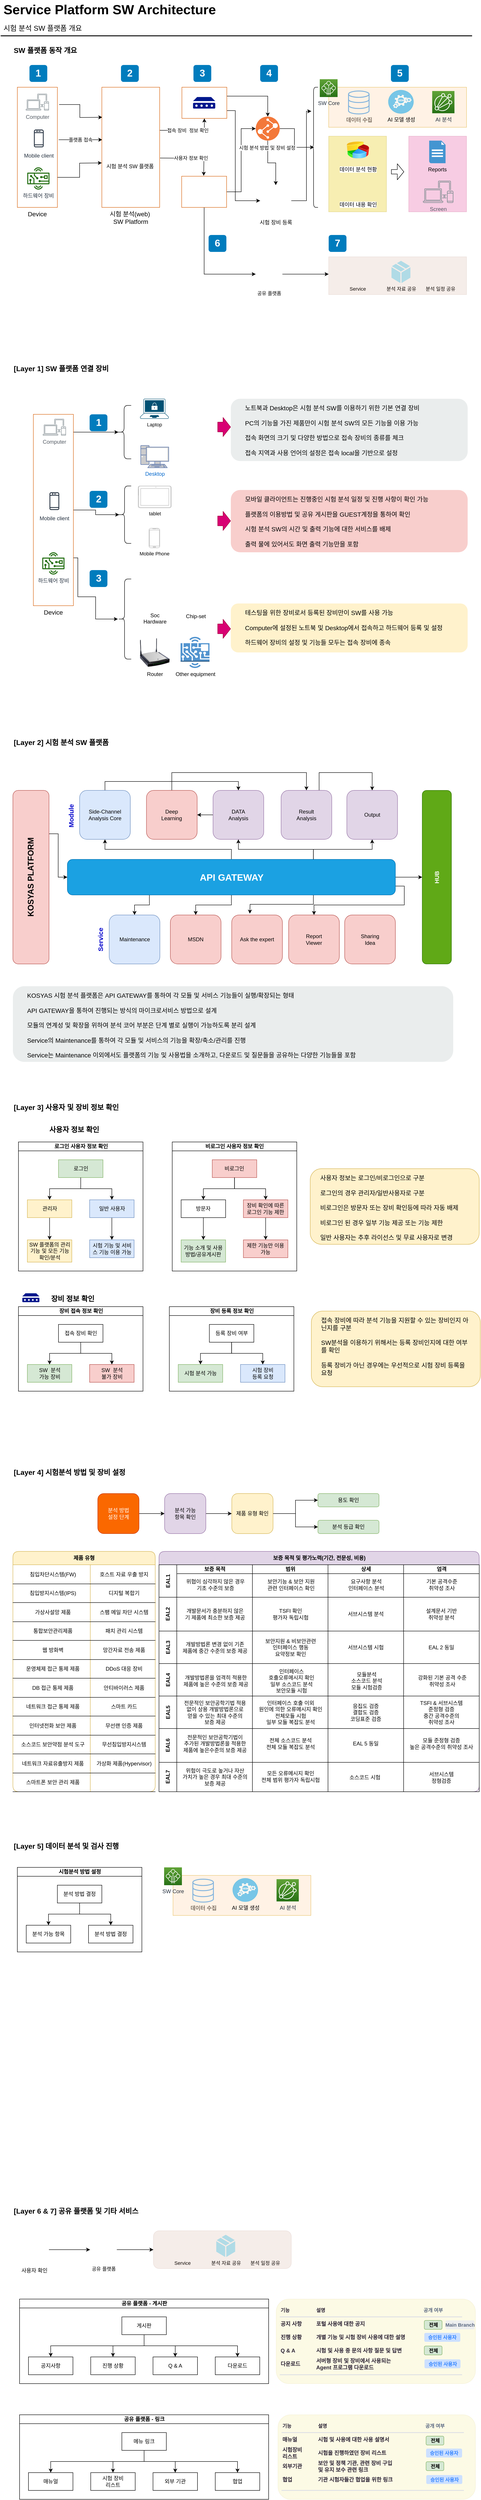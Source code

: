 <mxfile version="13.6.9" type="github">
  <diagram id="Ht1M8jgEwFfnCIfOTk4-" name="Page-1">
    <mxGraphModel dx="1422" dy="794" grid="1" gridSize="10" guides="1" tooltips="1" connect="1" arrows="1" fold="1" page="1" pageScale="1" pageWidth="1169" pageHeight="827" math="0" shadow="0">
      <root>
        <mxCell id="0" />
        <mxCell id="1" parent="0" />
        <mxCell id="BgYx47iS89JeFPh7B9zp-613" value="" style="whiteSpace=wrap;html=1;fillColor=#e3c800;fontSize=14;dashed=0;fontStyle=1;align=center;verticalAlign=top;strokeColor=#B09500;spacingLeft=0;labelPosition=center;verticalLabelPosition=bottom;opacity=10;rounded=1;fontColor=#ffffff;" vertex="1" parent="1">
          <mxGeometry x="672" y="5230" width="448" height="190" as="geometry" />
        </mxCell>
        <mxCell id="BgYx47iS89JeFPh7B9zp-11" value="데이터 수집" style="html=1;verticalLabelPosition=bottom;align=center;labelBackgroundColor=#ffffff;verticalAlign=top;strokeWidth=2;strokeColor=#0080F0;shadow=0;dashed=0;shape=mxgraph.ios7.icons.data;rounded=1;glass=0;fontStyle=1" vertex="1" parent="1">
          <mxGeometry x="834.64" y="268.5" width="46.18" height="51.5" as="geometry" />
        </mxCell>
        <mxCell id="SCVMTBWpLvtzJIhz15lM-34" value="" style="whiteSpace=wrap;html=1;fillColor=#ffe6cc;fontSize=14;dashed=0;fontStyle=0;align=center;verticalAlign=top;strokeColor=#d79b00;spacingLeft=0;labelPosition=center;verticalLabelPosition=bottom;opacity=50;" parent="1" vertex="1">
          <mxGeometry x="790" y="260" width="310" height="90" as="geometry" />
        </mxCell>
        <mxCell id="QFQmXC5sFYSZ4ZFRvqXh-67" value="" style="whiteSpace=wrap;html=1;fillColor=#d80073;fontSize=14;dashed=0;fontStyle=0;align=center;verticalAlign=top;strokeColor=#A50040;spacingLeft=0;labelPosition=center;verticalLabelPosition=bottom;opacity=20;fontColor=#ffffff;" parent="1" vertex="1">
          <mxGeometry x="970" y="370" width="130" height="170" as="geometry" />
        </mxCell>
        <mxCell id="QFQmXC5sFYSZ4ZFRvqXh-66" value="" style="whiteSpace=wrap;html=1;fillColor=#e3c800;fontSize=14;dashed=0;fontStyle=0;align=center;verticalAlign=top;strokeColor=#B09500;spacingLeft=0;labelPosition=center;verticalLabelPosition=bottom;opacity=30;fontColor=#ffffff;" parent="1" vertex="1">
          <mxGeometry x="790" y="370" width="130" height="170" as="geometry" />
        </mxCell>
        <mxCell id="QFQmXC5sFYSZ4ZFRvqXh-15" style="edgeStyle=orthogonalEdgeStyle;rounded=0;orthogonalLoop=1;jettySize=auto;html=1;exitX=1.044;exitY=0.144;exitDx=0;exitDy=0;entryX=0;entryY=0.25;entryDx=0;entryDy=0;exitPerimeter=0;" parent="1" source="-QjtrjUzRDEMRZ5MF8oH-14" edge="1">
          <mxGeometry relative="1" as="geometry">
            <mxPoint x="281" y="327.5" as="targetPoint" />
          </mxGeometry>
        </mxCell>
        <mxCell id="QFQmXC5sFYSZ4ZFRvqXh-16" style="edgeStyle=orthogonalEdgeStyle;rounded=0;orthogonalLoop=1;jettySize=auto;html=1;exitX=1;exitY=0.75;exitDx=0;exitDy=0;entryX=-0.008;entryY=0.63;entryDx=0;entryDy=0;entryPerimeter=0;" parent="1" source="-QjtrjUzRDEMRZ5MF8oH-14" edge="1">
          <mxGeometry relative="1" as="geometry">
            <mxPoint x="279.968" y="430.1" as="targetPoint" />
          </mxGeometry>
        </mxCell>
        <mxCell id="QFQmXC5sFYSZ4ZFRvqXh-17" value="플랫폼 접속" style="edgeStyle=orthogonalEdgeStyle;rounded=0;orthogonalLoop=1;jettySize=auto;html=1;exitX=1.033;exitY=0.437;exitDx=0;exitDy=0;entryX=0;entryY=0.437;entryDx=0;entryDy=0;entryPerimeter=0;exitPerimeter=0;" parent="1" source="-QjtrjUzRDEMRZ5MF8oH-14" edge="1">
          <mxGeometry relative="1" as="geometry">
            <mxPoint x="281" y="377.99" as="targetPoint" />
          </mxGeometry>
        </mxCell>
        <mxCell id="-QjtrjUzRDEMRZ5MF8oH-14" value="Device" style="whiteSpace=wrap;html=1;fillColor=none;fontSize=14;fontColor=#000000;dashed=0;fontStyle=0;align=center;verticalAlign=top;strokeColor=#D86613;gradientColor=none;spacingLeft=0;labelPosition=center;verticalLabelPosition=bottom;" parent="1" vertex="1">
          <mxGeometry x="90" y="260" width="90" height="270" as="geometry" />
        </mxCell>
        <mxCell id="-QjtrjUzRDEMRZ5MF8oH-9" value="1" style="rounded=1;whiteSpace=wrap;html=1;fillColor=#007CBD;strokeColor=none;fontColor=#FFFFFF;fontStyle=1;fontSize=22;" parent="1" vertex="1">
          <mxGeometry x="117.25" y="210" width="40" height="38" as="geometry" />
        </mxCell>
        <mxCell id="-QjtrjUzRDEMRZ5MF8oH-27" value="2" style="rounded=1;whiteSpace=wrap;html=1;fillColor=#007CBD;strokeColor=none;fontColor=#FFFFFF;fontStyle=1;fontSize=22;" parent="1" vertex="1">
          <mxGeometry x="323" y="210" width="40" height="38" as="geometry" />
        </mxCell>
        <mxCell id="-QjtrjUzRDEMRZ5MF8oH-28" value="3" style="rounded=1;whiteSpace=wrap;html=1;fillColor=#007CBD;strokeColor=none;fontColor=#FFFFFF;fontStyle=1;fontSize=22;" parent="1" vertex="1">
          <mxGeometry x="486" y="210" width="40" height="38" as="geometry" />
        </mxCell>
        <mxCell id="-QjtrjUzRDEMRZ5MF8oH-29" value="4" style="rounded=1;whiteSpace=wrap;html=1;fillColor=#007CBD;strokeColor=none;fontColor=#FFFFFF;fontStyle=1;fontSize=22;" parent="1" vertex="1">
          <mxGeometry x="636" y="210" width="40" height="38" as="geometry" />
        </mxCell>
        <mxCell id="-QjtrjUzRDEMRZ5MF8oH-31" value="6" style="rounded=1;whiteSpace=wrap;html=1;fillColor=#007CBD;strokeColor=none;fontColor=#FFFFFF;fontStyle=1;fontSize=22;" parent="1" vertex="1">
          <mxGeometry x="520" y="592" width="40" height="38" as="geometry" />
        </mxCell>
        <mxCell id="-QjtrjUzRDEMRZ5MF8oH-32" value="7" style="rounded=1;whiteSpace=wrap;html=1;fillColor=#007CBD;strokeColor=none;fontColor=#FFFFFF;fontStyle=1;fontSize=22;" parent="1" vertex="1">
          <mxGeometry x="790" y="592" width="40" height="38" as="geometry" />
        </mxCell>
        <mxCell id="-QjtrjUzRDEMRZ5MF8oH-47" value="Service Platform SW Architecture" style="text;html=1;resizable=0;points=[];autosize=1;align=left;verticalAlign=top;spacingTop=-4;fontSize=30;fontStyle=1" parent="1" vertex="1">
          <mxGeometry x="56.5" y="64.5" width="490" height="40" as="geometry" />
        </mxCell>
        <mxCell id="-QjtrjUzRDEMRZ5MF8oH-48" value="시험 분석 SW 플랫폼 개요" style="text;html=1;resizable=0;points=[];autosize=1;align=left;verticalAlign=top;spacingTop=-4;fontSize=16;" parent="1" vertex="1">
          <mxGeometry x="56.5" y="114.5" width="200" height="20" as="geometry" />
        </mxCell>
        <mxCell id="-QjtrjUzRDEMRZ5MF8oH-49" value="SW 플랫폼 동작 개요" style="text;html=1;resizable=0;points=[];autosize=1;align=left;verticalAlign=top;spacingTop=-4;fontSize=16;fontStyle=1" parent="1" vertex="1">
          <mxGeometry x="80" y="164.5" width="170" height="20" as="geometry" />
        </mxCell>
        <mxCell id="SCVMTBWpLvtzJIhz15lM-1" value="" style="line;strokeWidth=2;html=1;fontSize=14;" parent="1" vertex="1">
          <mxGeometry x="52.5" y="139.5" width="1060" height="10" as="geometry" />
        </mxCell>
        <mxCell id="QFQmXC5sFYSZ4ZFRvqXh-31" style="edgeStyle=orthogonalEdgeStyle;rounded=0;orthogonalLoop=1;jettySize=auto;html=1;exitX=0.25;exitY=0.2;exitDx=0;exitDy=0;exitPerimeter=0;entryX=0.25;entryY=0.2;entryDx=0;entryDy=0;entryPerimeter=0;" parent="1" source="SCVMTBWpLvtzJIhz15lM-5" target="SCVMTBWpLvtzJIhz15lM-5" edge="1">
          <mxGeometry relative="1" as="geometry" />
        </mxCell>
        <mxCell id="SCVMTBWpLvtzJIhz15lM-5" value="" style="shape=curlyBracket;whiteSpace=wrap;html=1;rounded=1;fontSize=14;" parent="1" vertex="1">
          <mxGeometry x="746" y="260" width="20" height="270" as="geometry" />
        </mxCell>
        <mxCell id="QFQmXC5sFYSZ4ZFRvqXh-5" value="Mobile client" style="outlineConnect=0;fontColor=#232F3E;gradientColor=none;strokeColor=#232F3E;fillColor=#ffffff;dashed=0;verticalLabelPosition=bottom;verticalAlign=top;align=center;html=1;fontSize=12;fontStyle=0;aspect=fixed;shape=mxgraph.aws4.resourceIcon;resIcon=mxgraph.aws4.mobile_client;" parent="1" vertex="1">
          <mxGeometry x="113.25" y="350" width="50" height="50" as="geometry" />
        </mxCell>
        <mxCell id="QFQmXC5sFYSZ4ZFRvqXh-8" value="하드웨어 장비" style="outlineConnect=0;fontColor=#232F3E;gradientColor=none;fillColor=#277116;strokeColor=none;dashed=0;verticalLabelPosition=bottom;verticalAlign=top;align=center;html=1;fontSize=12;fontStyle=0;aspect=fixed;pointerEvents=1;shape=mxgraph.aws4.hardware_board;" parent="1" vertex="1">
          <mxGeometry x="112.25" y="440" width="50" height="50" as="geometry" />
        </mxCell>
        <mxCell id="QFQmXC5sFYSZ4ZFRvqXh-13" value="시험 분석 SW 플랫폼" style="shape=image;html=1;verticalAlign=top;verticalLabelPosition=bottom;labelBackgroundColor=#ffffff;imageAspect=0;aspect=fixed;image=https://cdn4.iconfinder.com/data/icons/internet-security-flat-2/32/Internet_Security_Browser_webpage_website_web_page-128.png" parent="1" vertex="1">
          <mxGeometry x="294" y="326" width="98" height="98" as="geometry" />
        </mxCell>
        <mxCell id="QFQmXC5sFYSZ4ZFRvqXh-20" value="AI 분석&lt;br&gt;" style="outlineConnect=0;fontColor=#232F3E;gradientColor=#60A337;gradientDirection=north;fillColor=#277116;strokeColor=#ffffff;dashed=0;verticalLabelPosition=bottom;verticalAlign=top;align=center;html=1;fontSize=12;fontStyle=0;aspect=fixed;shape=mxgraph.aws4.resourceIcon;resIcon=mxgraph.aws4.iot_analytics;" parent="1" vertex="1">
          <mxGeometry x="1022.8" y="268.5" width="50" height="50" as="geometry" />
        </mxCell>
        <mxCell id="QFQmXC5sFYSZ4ZFRvqXh-23" value="데이터 분석 현황" style="image;html=1;image=img/lib/clip_art/finance/Pie_Chart_128x128.png" parent="1" vertex="1">
          <mxGeometry x="830.82" y="370.8" width="50" height="60" as="geometry" />
        </mxCell>
        <mxCell id="QFQmXC5sFYSZ4ZFRvqXh-26" value="" style="shape=image;html=1;verticalAlign=top;verticalLabelPosition=bottom;labelBackgroundColor=#ffffff;imageAspect=0;aspect=fixed;image=https://cdn0.iconfinder.com/data/icons/software-engineering-and-video-gaming/512/93_man_user_login_id_identity-128.png" parent="1" vertex="1">
          <mxGeometry x="475" y="460" width="70" height="70" as="geometry" />
        </mxCell>
        <mxCell id="QFQmXC5sFYSZ4ZFRvqXh-28" value="사용자 정보 확인" style="edgeStyle=orthogonalEdgeStyle;rounded=0;orthogonalLoop=1;jettySize=auto;html=1;exitX=1.015;exitY=0.593;exitDx=0;exitDy=0;entryX=0.5;entryY=0;entryDx=0;entryDy=0;exitPerimeter=0;" parent="1" edge="1">
          <mxGeometry relative="1" as="geometry">
            <mxPoint x="410.95" y="419.11" as="sourcePoint" />
            <mxPoint x="509" y="459" as="targetPoint" />
          </mxGeometry>
        </mxCell>
        <mxCell id="QFQmXC5sFYSZ4ZFRvqXh-30" value="접속 장비&amp;nbsp; 정보 확인" style="edgeStyle=orthogonalEdgeStyle;rounded=0;orthogonalLoop=1;jettySize=auto;html=1;exitX=1;exitY=0.359;exitDx=0;exitDy=0;entryX=0.5;entryY=1;entryDx=0;entryDy=0;exitPerimeter=0;" parent="1" source="QFQmXC5sFYSZ4ZFRvqXh-27" target="QFQmXC5sFYSZ4ZFRvqXh-33" edge="1">
          <mxGeometry relative="1" as="geometry" />
        </mxCell>
        <mxCell id="QFQmXC5sFYSZ4ZFRvqXh-27" value="시험 분석(web)&amp;nbsp;&lt;br&gt;SW Platform" style="whiteSpace=wrap;html=1;fillColor=none;fontSize=14;fontColor=#000000;dashed=0;fontStyle=0;align=center;verticalAlign=top;strokeColor=#D86613;gradientColor=none;spacingLeft=0;labelPosition=center;verticalLabelPosition=bottom;" parent="1" vertex="1">
          <mxGeometry x="280" y="260" width="130" height="270" as="geometry" />
        </mxCell>
        <mxCell id="QFQmXC5sFYSZ4ZFRvqXh-29" value="" style="aspect=fixed;pointerEvents=1;shadow=0;dashed=0;html=1;strokeColor=none;labelPosition=center;verticalLabelPosition=bottom;verticalAlign=top;align=center;fillColor=#00188D;shape=mxgraph.mscae.enterprise.device" parent="1" vertex="1">
          <mxGeometry x="485" y="282" width="50" height="26" as="geometry" />
        </mxCell>
        <mxCell id="QFQmXC5sFYSZ4ZFRvqXh-37" style="edgeStyle=orthogonalEdgeStyle;rounded=0;orthogonalLoop=1;jettySize=auto;html=1;entryX=0.5;entryY=0;entryDx=0;entryDy=0;" parent="1" target="QFQmXC5sFYSZ4ZFRvqXh-46" edge="1">
          <mxGeometry relative="1" as="geometry">
            <mxPoint x="561" y="280" as="sourcePoint" />
            <Array as="points">
              <mxPoint x="561" y="280" />
              <mxPoint x="653" y="280" />
            </Array>
          </mxGeometry>
        </mxCell>
        <mxCell id="BgYx47iS89JeFPh7B9zp-93" style="edgeStyle=orthogonalEdgeStyle;rounded=0;orthogonalLoop=1;jettySize=auto;html=1;exitX=1;exitY=0.75;exitDx=0;exitDy=0;entryX=0;entryY=0.5;entryDx=0;entryDy=0;" edge="1" parent="1" source="QFQmXC5sFYSZ4ZFRvqXh-33" target="P20q1qlM85yPXvBPcYlH-21">
          <mxGeometry relative="1" as="geometry">
            <Array as="points">
              <mxPoint x="580" y="313" />
              <mxPoint x="580" y="515" />
            </Array>
          </mxGeometry>
        </mxCell>
        <mxCell id="QFQmXC5sFYSZ4ZFRvqXh-33" value="" style="whiteSpace=wrap;html=1;fillColor=none;fontSize=14;fontColor=#000000;dashed=0;fontStyle=0;align=center;verticalAlign=top;strokeColor=#D86613;gradientColor=none;spacingLeft=0;labelPosition=center;verticalLabelPosition=bottom;" parent="1" vertex="1">
          <mxGeometry x="460" y="260" width="101" height="70" as="geometry" />
        </mxCell>
        <mxCell id="QFQmXC5sFYSZ4ZFRvqXh-36" style="edgeStyle=orthogonalEdgeStyle;rounded=0;orthogonalLoop=1;jettySize=auto;html=1;exitX=1;exitY=0.5;exitDx=0;exitDy=0;entryX=0;entryY=0.5;entryDx=0;entryDy=0;" parent="1" source="QFQmXC5sFYSZ4ZFRvqXh-35" target="QFQmXC5sFYSZ4ZFRvqXh-46" edge="1">
          <mxGeometry relative="1" as="geometry" />
        </mxCell>
        <mxCell id="QFQmXC5sFYSZ4ZFRvqXh-72" style="edgeStyle=orthogonalEdgeStyle;rounded=0;orthogonalLoop=1;jettySize=auto;html=1;exitX=0.5;exitY=1;exitDx=0;exitDy=0;entryX=0;entryY=0.5;entryDx=0;entryDy=0;" parent="1" source="QFQmXC5sFYSZ4ZFRvqXh-35" target="QFQmXC5sFYSZ4ZFRvqXh-71" edge="1">
          <mxGeometry relative="1" as="geometry" />
        </mxCell>
        <mxCell id="QFQmXC5sFYSZ4ZFRvqXh-35" value="" style="whiteSpace=wrap;html=1;fillColor=none;fontSize=14;fontColor=#000000;dashed=0;fontStyle=0;align=center;verticalAlign=top;strokeColor=#D86613;gradientColor=none;spacingLeft=0;labelPosition=center;verticalLabelPosition=bottom;" parent="1" vertex="1">
          <mxGeometry x="459.5" y="460" width="101" height="70" as="geometry" />
        </mxCell>
        <mxCell id="QFQmXC5sFYSZ4ZFRvqXh-40" value="Reports" style="shadow=0;dashed=0;html=1;strokeColor=none;fillColor=#4495D1;labelPosition=center;verticalLabelPosition=bottom;verticalAlign=top;align=center;outlineConnect=0;shape=mxgraph.veeam.2d.report;" parent="1" vertex="1">
          <mxGeometry x="1016" y="380" width="36.8" height="50.8" as="geometry" />
        </mxCell>
        <mxCell id="QFQmXC5sFYSZ4ZFRvqXh-48" style="edgeStyle=orthogonalEdgeStyle;rounded=0;orthogonalLoop=1;jettySize=auto;html=1;exitX=1;exitY=0.5;exitDx=0;exitDy=0;entryX=0.55;entryY=0.5;entryDx=0;entryDy=0;entryPerimeter=0;" parent="1" source="QFQmXC5sFYSZ4ZFRvqXh-46" target="SCVMTBWpLvtzJIhz15lM-5" edge="1">
          <mxGeometry relative="1" as="geometry" />
        </mxCell>
        <mxCell id="P20q1qlM85yPXvBPcYlH-22" style="edgeStyle=orthogonalEdgeStyle;rounded=0;orthogonalLoop=1;jettySize=auto;html=1;exitX=0.5;exitY=1;exitDx=0;exitDy=0;entryX=0.5;entryY=0;entryDx=0;entryDy=0;" parent="1" source="QFQmXC5sFYSZ4ZFRvqXh-46" target="P20q1qlM85yPXvBPcYlH-21" edge="1">
          <mxGeometry relative="1" as="geometry" />
        </mxCell>
        <mxCell id="QFQmXC5sFYSZ4ZFRvqXh-46" value="시험 분석 방법 및 장비 설정&amp;nbsp;" style="aspect=fixed;perimeter=ellipsePerimeter;html=1;align=center;shadow=0;dashed=0;labelBackgroundColor=#ffffff;fontSize=11;spacingTop=3;image;image=img/lib/ibm/devops/build_test.svg;" parent="1" vertex="1">
          <mxGeometry x="626" y="326" width="54" height="54" as="geometry" />
        </mxCell>
        <mxCell id="QFQmXC5sFYSZ4ZFRvqXh-49" value="5" style="rounded=1;whiteSpace=wrap;html=1;fillColor=#007CBD;strokeColor=none;fontColor=#FFFFFF;fontStyle=1;fontSize=22;" parent="1" vertex="1">
          <mxGeometry x="930" y="210" width="40" height="38" as="geometry" />
        </mxCell>
        <mxCell id="QFQmXC5sFYSZ4ZFRvqXh-53" value="데이터 내용 확인" style="shape=image;html=1;verticalAlign=top;verticalLabelPosition=bottom;labelBackgroundColor=#ffffff;imageAspect=0;aspect=fixed;image=https://cdn0.iconfinder.com/data/icons/business-management-3-4/256/m-21-128.png;opacity=50;" parent="1" vertex="1">
          <mxGeometry x="830.82" y="460" width="50" height="50" as="geometry" />
        </mxCell>
        <mxCell id="QFQmXC5sFYSZ4ZFRvqXh-54" value="AI 모델 생성" style="fillColor=#28A8E0;verticalLabelPosition=bottom;html=1;strokeColor=#ffffff;verticalAlign=top;align=center;points=[[0.145,0.145,0],[0.5,0,0],[0.855,0.145,0],[1,0.5,0],[0.855,0.855,0],[0.5,1,0],[0.145,0.855,0],[0,0.5,0]];pointerEvents=1;shape=mxgraph.cisco_safe.compositeIcon;bgIcon=ellipse;resIcon=mxgraph.cisco_safe.capability.analysis_correlation;opacity=50;" parent="1" vertex="1">
          <mxGeometry x="924" y="266.25" width="57" height="53" as="geometry" />
        </mxCell>
        <mxCell id="QFQmXC5sFYSZ4ZFRvqXh-59" value="SW Core" style="outlineConnect=0;fontColor=#232F3E;gradientColor=#60A337;gradientDirection=north;fillColor=#277116;strokeColor=#ffffff;dashed=0;verticalLabelPosition=bottom;verticalAlign=top;align=center;html=1;fontSize=12;fontStyle=0;aspect=fixed;shape=mxgraph.aws4.resourceIcon;resIcon=mxgraph.aws4.internet_of_things;" parent="1" vertex="1">
          <mxGeometry x="770" y="242" width="40" height="40" as="geometry" />
        </mxCell>
        <mxCell id="SCVMTBWpLvtzJIhz15lM-30" value="Screen" style="outlineConnect=0;gradientColor=none;fontColor=#545B64;strokeColor=none;fillColor=#879196;dashed=0;verticalLabelPosition=bottom;verticalAlign=top;align=center;html=1;fontSize=12;fontStyle=0;aspect=fixed;shape=mxgraph.aws4.illustration_devices;pointerEvents=1" parent="1" vertex="1">
          <mxGeometry x="1002" y="470" width="68.42" height="50" as="geometry" />
        </mxCell>
        <mxCell id="QFQmXC5sFYSZ4ZFRvqXh-68" value="" style="shape=flexArrow;endArrow=classic;html=1;endWidth=25;endSize=4.57;" parent="1" edge="1">
          <mxGeometry width="50" height="50" relative="1" as="geometry">
            <mxPoint x="930.5" y="450" as="sourcePoint" />
            <mxPoint x="959.5" y="450" as="targetPoint" />
          </mxGeometry>
        </mxCell>
        <mxCell id="QFQmXC5sFYSZ4ZFRvqXh-77" style="edgeStyle=orthogonalEdgeStyle;rounded=0;orthogonalLoop=1;jettySize=auto;html=1;exitX=1;exitY=0.5;exitDx=0;exitDy=0;entryX=0;entryY=0.5;entryDx=0;entryDy=0;fontSize=11;fontColor=#000000;" parent="1" source="QFQmXC5sFYSZ4ZFRvqXh-71" edge="1">
          <mxGeometry relative="1" as="geometry">
            <mxPoint x="790" y="680" as="targetPoint" />
          </mxGeometry>
        </mxCell>
        <mxCell id="QFQmXC5sFYSZ4ZFRvqXh-71" value="공유 플랫폼" style="shape=image;html=1;verticalAlign=top;verticalLabelPosition=bottom;labelBackgroundColor=#ffffff;imageAspect=0;aspect=fixed;image=https://cdn2.iconfinder.com/data/icons/quarantine-4/64/online_community_work_communication_meeting_monitor0-128.png;opacity=30;fontSize=11;" parent="1" vertex="1">
          <mxGeometry x="626" y="650" width="60" height="60" as="geometry" />
        </mxCell>
        <mxCell id="QFQmXC5sFYSZ4ZFRvqXh-78" value="Service" style="shape=image;html=1;verticalAlign=top;verticalLabelPosition=bottom;labelBackgroundColor=#ffffff;imageAspect=0;aspect=fixed;image=https://cdn4.iconfinder.com/data/icons/free-3d-social-icons/png/128x128/MySpace.png;fontSize=11;fontColor=#000000;opacity=30;" parent="1" vertex="1">
          <mxGeometry x="830" y="650" width="50" height="50" as="geometry" />
        </mxCell>
        <mxCell id="QFQmXC5sFYSZ4ZFRvqXh-80" value="분석 일정 공유" style="shape=image;html=1;verticalAlign=top;verticalLabelPosition=bottom;labelBackgroundColor=#ffffff;imageAspect=0;aspect=fixed;image=https://cdn0.iconfinder.com/data/icons/ikooni-outline-free-basic/128/free-20-128.png;fontSize=11;fontColor=#000000;opacity=30;" parent="1" vertex="1">
          <mxGeometry x="1016" y="650" width="50" height="50" as="geometry" />
        </mxCell>
        <mxCell id="QFQmXC5sFYSZ4ZFRvqXh-79" value="분석 자료 공유" style="verticalLabelPosition=bottom;html=1;verticalAlign=top;align=center;strokeColor=none;fillColor=#00BEF2;shape=mxgraph.azure.cloud_service_package_file;fontSize=11;fontColor=#000000;opacity=30;" parent="1" vertex="1">
          <mxGeometry x="931.25" y="650" width="42.5" height="50" as="geometry" />
        </mxCell>
        <mxCell id="QFQmXC5sFYSZ4ZFRvqXh-81" value="" style="whiteSpace=wrap;html=1;fillColor=#a0522d;fontSize=14;dashed=0;fontStyle=0;align=center;verticalAlign=top;strokeColor=#6D1F00;spacingLeft=0;labelPosition=center;verticalLabelPosition=bottom;opacity=10;fontColor=#ffffff;" parent="1" vertex="1">
          <mxGeometry x="790" y="641" width="310" height="85" as="geometry" />
        </mxCell>
        <mxCell id="QFQmXC5sFYSZ4ZFRvqXh-82" value="[Layer 1] SW 플랫폼 연결 장비" style="text;html=1;resizable=0;points=[];autosize=1;align=left;verticalAlign=top;spacingTop=-4;fontSize=16;fontStyle=1" parent="1" vertex="1">
          <mxGeometry x="80" y="880" width="240" height="20" as="geometry" />
        </mxCell>
        <mxCell id="QFQmXC5sFYSZ4ZFRvqXh-97" style="edgeStyle=orthogonalEdgeStyle;rounded=0;orthogonalLoop=1;jettySize=auto;html=1;exitX=1;exitY=0.25;exitDx=0;exitDy=0;entryX=0.1;entryY=0.5;entryDx=0;entryDy=0;entryPerimeter=0;fontSize=11;fontColor=#000000;" parent="1" source="QFQmXC5sFYSZ4ZFRvqXh-83" target="QFQmXC5sFYSZ4ZFRvqXh-87" edge="1">
          <mxGeometry relative="1" as="geometry">
            <Array as="points">
              <mxPoint x="216" y="1035" />
            </Array>
          </mxGeometry>
        </mxCell>
        <mxCell id="QFQmXC5sFYSZ4ZFRvqXh-102" style="edgeStyle=orthogonalEdgeStyle;rounded=0;orthogonalLoop=1;jettySize=auto;html=1;exitX=1;exitY=0.5;exitDx=0;exitDy=0;entryX=0.1;entryY=0.5;entryDx=0;entryDy=0;entryPerimeter=0;fontSize=11;fontColor=#000000;" parent="1" source="QFQmXC5sFYSZ4ZFRvqXh-83" target="QFQmXC5sFYSZ4ZFRvqXh-98" edge="1">
          <mxGeometry relative="1" as="geometry" />
        </mxCell>
        <mxCell id="P20q1qlM85yPXvBPcYlH-17" style="edgeStyle=orthogonalEdgeStyle;rounded=0;orthogonalLoop=1;jettySize=auto;html=1;exitX=1;exitY=0.75;exitDx=0;exitDy=0;" parent="1" source="QFQmXC5sFYSZ4ZFRvqXh-83" target="P20q1qlM85yPXvBPcYlH-16" edge="1">
          <mxGeometry relative="1" as="geometry">
            <Array as="points">
              <mxPoint x="226" y="1318" />
              <mxPoint x="226" y="1405" />
              <mxPoint x="266" y="1405" />
              <mxPoint x="266" y="1455" />
            </Array>
          </mxGeometry>
        </mxCell>
        <mxCell id="QFQmXC5sFYSZ4ZFRvqXh-83" value="Device" style="whiteSpace=wrap;html=1;fillColor=none;fontSize=14;fontColor=#000000;dashed=0;fontStyle=0;align=center;verticalAlign=top;strokeColor=#D86613;gradientColor=none;spacingLeft=0;labelPosition=center;verticalLabelPosition=bottom;" parent="1" vertex="1">
          <mxGeometry x="126" y="995" width="90" height="430" as="geometry" />
        </mxCell>
        <mxCell id="QFQmXC5sFYSZ4ZFRvqXh-84" value="Computer" style="outlineConnect=0;gradientColor=none;fontColor=#545B64;strokeColor=none;fillColor=#879196;dashed=0;verticalLabelPosition=bottom;verticalAlign=top;align=center;html=1;fontSize=12;fontStyle=0;aspect=fixed;shape=mxgraph.aws4.illustration_devices;pointerEvents=1" parent="1" vertex="1">
          <mxGeometry x="147.25" y="1005" width="52" height="38" as="geometry" />
        </mxCell>
        <mxCell id="QFQmXC5sFYSZ4ZFRvqXh-85" value="Mobile client" style="outlineConnect=0;fontColor=#232F3E;gradientColor=none;strokeColor=#232F3E;fillColor=#ffffff;dashed=0;verticalLabelPosition=bottom;verticalAlign=top;align=center;html=1;fontSize=12;fontStyle=0;aspect=fixed;shape=mxgraph.aws4.resourceIcon;resIcon=mxgraph.aws4.mobile_client;" parent="1" vertex="1">
          <mxGeometry x="148.25" y="1165" width="50" height="50" as="geometry" />
        </mxCell>
        <mxCell id="QFQmXC5sFYSZ4ZFRvqXh-86" value="하드웨어 장비" style="outlineConnect=0;fontColor=#232F3E;gradientColor=none;fillColor=#277116;strokeColor=none;dashed=0;verticalLabelPosition=bottom;verticalAlign=top;align=center;html=1;fontSize=12;fontStyle=0;aspect=fixed;pointerEvents=1;shape=mxgraph.aws4.hardware_board;" parent="1" vertex="1">
          <mxGeometry x="146" y="1305" width="50" height="50" as="geometry" />
        </mxCell>
        <mxCell id="QFQmXC5sFYSZ4ZFRvqXh-87" value="" style="shape=curlyBracket;whiteSpace=wrap;html=1;rounded=1;fontSize=14;" parent="1" vertex="1">
          <mxGeometry x="314" y="975" width="32" height="120" as="geometry" />
        </mxCell>
        <mxCell id="QFQmXC5sFYSZ4ZFRvqXh-92" value="Laptop" style="points=[[0.13,0.02,0],[0.5,0,0],[0.87,0.02,0],[0.885,0.4,0],[0.985,0.985,0],[0.5,1,0],[0.015,0.985,0],[0.115,0.4,0]];verticalLabelPosition=bottom;html=1;verticalAlign=top;aspect=fixed;align=center;pointerEvents=1;shape=mxgraph.cisco19.secure_endpoints;fillColor=#005073;strokeColor=none;fontSize=11;fontColor=#000000;" parent="1" vertex="1">
          <mxGeometry x="366" y="960" width="64.29" height="45" as="geometry" />
        </mxCell>
        <mxCell id="QFQmXC5sFYSZ4ZFRvqXh-94" value="Desktop" style="fontColor=#0066CC;verticalAlign=top;verticalLabelPosition=bottom;labelPosition=center;align=center;html=1;outlineConnect=0;fillColor=#CCCCCC;strokeColor=#6881B3;gradientColor=none;gradientDirection=north;strokeWidth=2;shape=mxgraph.networks.pc;" parent="1" vertex="1">
          <mxGeometry x="367.43" y="1065" width="62.86" height="50" as="geometry" />
        </mxCell>
        <mxCell id="QFQmXC5sFYSZ4ZFRvqXh-96" value="Computer" style="outlineConnect=0;gradientColor=none;fontColor=#545B64;strokeColor=none;fillColor=#879196;dashed=0;verticalLabelPosition=bottom;verticalAlign=top;align=center;html=1;fontSize=12;fontStyle=0;aspect=fixed;shape=mxgraph.aws4.illustration_devices;pointerEvents=1" parent="1" vertex="1">
          <mxGeometry x="109" y="274.5" width="52" height="38" as="geometry" />
        </mxCell>
        <mxCell id="QFQmXC5sFYSZ4ZFRvqXh-98" value="" style="shape=curlyBracket;whiteSpace=wrap;html=1;rounded=1;fontSize=14;" parent="1" vertex="1">
          <mxGeometry x="316" y="1156" width="30" height="129" as="geometry" />
        </mxCell>
        <mxCell id="QFQmXC5sFYSZ4ZFRvqXh-99" value="tablet" style="verticalLabelPosition=bottom;verticalAlign=top;html=1;shadow=0;dashed=0;strokeWidth=1;shape=mxgraph.android.tab2;strokeColor=#c0c0c0;direction=north;fontSize=11;fontColor=#000000;" parent="1" vertex="1">
          <mxGeometry x="361.65" y="1156" width="74.35" height="49" as="geometry" />
        </mxCell>
        <mxCell id="QFQmXC5sFYSZ4ZFRvqXh-101" value="Mobile Phone" style="verticalLabelPosition=bottom;verticalAlign=top;html=1;shadow=0;dashed=0;strokeWidth=1;shape=mxgraph.android.phone2;strokeColor=#c0c0c0;fontSize=11;fontColor=#000000;" parent="1" vertex="1">
          <mxGeometry x="386.07" y="1251" width="24.14" height="44" as="geometry" />
        </mxCell>
        <mxCell id="P20q1qlM85yPXvBPcYlH-1" value="" style="rounded=1;whiteSpace=wrap;html=1;fillColor=#EAEDED;fontSize=22;fontColor=#FFFFFF;strokeColor=none;labelBackgroundColor=none;shadow=0;sketch=0;" parent="1" vertex="1">
          <mxGeometry x="570" y="960" width="532.5" height="140" as="geometry" />
        </mxCell>
        <mxCell id="P20q1qlM85yPXvBPcYlH-2" value="1" style="rounded=1;whiteSpace=wrap;html=1;fillColor=#007CBD;strokeColor=none;fontColor=#FFFFFF;fontStyle=1;fontSize=22;labelBackgroundColor=none;" parent="1" vertex="1">
          <mxGeometry x="252.5" y="995" width="40" height="38" as="geometry" />
        </mxCell>
        <mxCell id="P20q1qlM85yPXvBPcYlH-3" value="2" style="rounded=1;whiteSpace=wrap;html=1;fillColor=#007CBD;strokeColor=none;fontColor=#FFFFFF;fontStyle=1;fontSize=22;labelBackgroundColor=none;" parent="1" vertex="1">
          <mxGeometry x="252.5" y="1167" width="40" height="38" as="geometry" />
        </mxCell>
        <mxCell id="P20q1qlM85yPXvBPcYlH-4" value="3" style="rounded=1;whiteSpace=wrap;html=1;fillColor=#007CBD;strokeColor=none;fontColor=#FFFFFF;fontStyle=1;fontSize=22;labelBackgroundColor=none;" parent="1" vertex="1">
          <mxGeometry x="252.5" y="1345" width="40" height="38" as="geometry" />
        </mxCell>
        <mxCell id="P20q1qlM85yPXvBPcYlH-5" value="노트북과 Desktop은 시험 분석 SW를 이용하기 위한 기본 연결 장비&lt;br&gt;&lt;br&gt;PC의 기능을 가진 제품만이 시험 분석 SW의 모든 기능을 이용 가능&lt;br&gt;&lt;br&gt;접속 화면의 크기 및 다양한 방법으로 접속 장비의 종류를 체크&lt;br&gt;&lt;br&gt;접속 지역과 사용 언어의 설정은 접속 local을 기반으로 설정" style="text;html=1;align=left;verticalAlign=top;spacingTop=-4;fontSize=14;labelBackgroundColor=none;whiteSpace=wrap;" parent="1" vertex="1">
          <mxGeometry x="600" y="970" width="490" height="120" as="geometry" />
        </mxCell>
        <mxCell id="P20q1qlM85yPXvBPcYlH-11" value="Soc&lt;br&gt;Hardware" style="shape=image;html=1;verticalAlign=top;verticalLabelPosition=bottom;labelBackgroundColor=#ffffff;imageAspect=0;aspect=fixed;image=https://cdn2.iconfinder.com/data/icons/computer-technology-23/64/processor-Cpu-microchip-hardware-128.png" parent="1" vertex="1">
          <mxGeometry x="364.86" y="1365" width="68" height="68" as="geometry" />
        </mxCell>
        <mxCell id="P20q1qlM85yPXvBPcYlH-12" value="Other equipment" style="outlineConnect=0;dashed=0;verticalLabelPosition=bottom;verticalAlign=top;align=center;html=1;shape=mxgraph.aws3.hardware_board;fillColor=#5294CF;gradientColor=none;" parent="1" vertex="1">
          <mxGeometry x="457" y="1495" width="65" height="70" as="geometry" />
        </mxCell>
        <mxCell id="P20q1qlM85yPXvBPcYlH-14" value="Router" style="image;html=1;image=img/lib/clip_art/networking/Wireless_Router_N_128x128.png" parent="1" vertex="1">
          <mxGeometry x="365.33" y="1495" width="67" height="70" as="geometry" />
        </mxCell>
        <mxCell id="P20q1qlM85yPXvBPcYlH-15" value="Chip-set" style="shape=image;html=1;verticalAlign=top;verticalLabelPosition=bottom;labelBackgroundColor=#ffffff;imageAspect=0;aspect=fixed;image=https://cdn2.iconfinder.com/data/icons/computer-and-gadget-devices/128/Integrated-circuits-chip-transistor-electronic-128.png" parent="1" vertex="1">
          <mxGeometry x="456" y="1365" width="70" height="70" as="geometry" />
        </mxCell>
        <mxCell id="P20q1qlM85yPXvBPcYlH-16" value="" style="shape=curlyBracket;whiteSpace=wrap;html=1;rounded=1;fontSize=14;" parent="1" vertex="1">
          <mxGeometry x="316" y="1365" width="30" height="180" as="geometry" />
        </mxCell>
        <mxCell id="P20q1qlM85yPXvBPcYlH-23" style="edgeStyle=orthogonalEdgeStyle;rounded=0;orthogonalLoop=1;jettySize=auto;html=1;exitX=1;exitY=0.5;exitDx=0;exitDy=0;entryX=0.25;entryY=0.2;entryDx=0;entryDy=0;entryPerimeter=0;" parent="1" source="P20q1qlM85yPXvBPcYlH-21" target="SCVMTBWpLvtzJIhz15lM-5" edge="1">
          <mxGeometry relative="1" as="geometry">
            <Array as="points">
              <mxPoint x="740" y="515" />
              <mxPoint x="740" y="314" />
            </Array>
          </mxGeometry>
        </mxCell>
        <mxCell id="P20q1qlM85yPXvBPcYlH-21" value="시험 장비 등록" style="shape=image;html=1;verticalAlign=top;verticalLabelPosition=bottom;labelBackgroundColor=#ffffff;imageAspect=0;aspect=fixed;image=https://cdn0.iconfinder.com/data/icons/fatcow/32/cash_register_2.png" parent="1" vertex="1">
          <mxGeometry x="636" y="480" width="70" height="70" as="geometry" />
        </mxCell>
        <mxCell id="P20q1qlM85yPXvBPcYlH-24" value="[Layer 2] 시험 분석 SW 플랫폼&amp;nbsp;" style="text;html=1;resizable=0;points=[];autosize=1;align=left;verticalAlign=top;spacingTop=-4;fontSize=16;fontStyle=1" parent="1" vertex="1">
          <mxGeometry x="80.0" y="1720" width="240" height="20" as="geometry" />
        </mxCell>
        <mxCell id="P20q1qlM85yPXvBPcYlH-25" value="[Layer 3] 사용자 및 장비 정보 확인&amp;nbsp;" style="text;html=1;resizable=0;points=[];autosize=1;align=left;verticalAlign=top;spacingTop=-4;fontSize=16;fontStyle=1" parent="1" vertex="1">
          <mxGeometry x="80.0" y="2540" width="270" height="20" as="geometry" />
        </mxCell>
        <mxCell id="P20q1qlM85yPXvBPcYlH-26" value="" style="rounded=1;whiteSpace=wrap;html=1;fillColor=#f8cecc;fontSize=22;labelBackgroundColor=none;strokeColor=none;" parent="1" vertex="1">
          <mxGeometry x="570" y="1165" width="532.5" height="140" as="geometry" />
        </mxCell>
        <mxCell id="P20q1qlM85yPXvBPcYlH-27" value="모바일 클라이언트는 진행중인 시험 분석 일정 및 진행 사항이 확인 가능&lt;br&gt;&lt;br&gt;플랫폼의 이용방법 및 공유 게시판을 GUEST계정을 통하여 확인&lt;br&gt;&lt;br&gt;시험 분석 SW의 시간 및 출력 기능에 대한 서비스를 배제&lt;br&gt;&lt;br&gt;출력 물에 있어서도 화면 출력 기능만을 포함" style="text;html=1;align=left;verticalAlign=top;spacingTop=-4;fontSize=14;labelBackgroundColor=none;whiteSpace=wrap;" parent="1" vertex="1">
          <mxGeometry x="600" y="1175" width="490" height="120" as="geometry" />
        </mxCell>
        <mxCell id="P20q1qlM85yPXvBPcYlH-28" value="" style="rounded=1;whiteSpace=wrap;html=1;fillColor=#fff2cc;fontSize=22;labelBackgroundColor=none;strokeColor=none;" parent="1" vertex="1">
          <mxGeometry x="570" y="1420" width="532.5" height="110" as="geometry" />
        </mxCell>
        <mxCell id="P20q1qlM85yPXvBPcYlH-29" value="테스팅을 위한 장비로서 등록된 장비만이 SW를 사용 가능&lt;br&gt;&lt;br&gt;Computer에 설정된 노트북 및 Desktop에서 접속하고 하드웨어 등록 및 설정&lt;br&gt;&lt;br&gt;하드웨어 장비의 설정 및 기능들 모두는 접속 장비에 종속&lt;br&gt;&lt;br&gt;&lt;br&gt;&lt;br&gt;&amp;nbsp;" style="text;html=1;align=left;verticalAlign=top;spacingTop=-4;fontSize=14;labelBackgroundColor=none;whiteSpace=wrap;" parent="1" vertex="1">
          <mxGeometry x="600" y="1430" width="490" height="95" as="geometry" />
        </mxCell>
        <mxCell id="o9lZUVFjSXX-9Ml6_j3k-18" style="edgeStyle=orthogonalEdgeStyle;rounded=0;orthogonalLoop=1;jettySize=auto;html=1;exitX=0.5;exitY=0;exitDx=0;exitDy=0;entryX=0.5;entryY=0;entryDx=0;entryDy=0;fontSize=15;fontColor=#0000CC;" parent="1" source="o9lZUVFjSXX-9Ml6_j3k-1" target="o9lZUVFjSXX-9Ml6_j3k-3" edge="1">
          <mxGeometry relative="1" as="geometry" />
        </mxCell>
        <mxCell id="o9lZUVFjSXX-9Ml6_j3k-1" value="Side-Channel&lt;br&gt;Analysis Core" style="rounded=1;whiteSpace=wrap;html=1;fillColor=#dae8fc;strokeColor=#6c8ebf;" parent="1" vertex="1">
          <mxGeometry x="230" y="1840" width="114" height="110" as="geometry" />
        </mxCell>
        <mxCell id="o9lZUVFjSXX-9Ml6_j3k-20" style="edgeStyle=orthogonalEdgeStyle;rounded=0;orthogonalLoop=1;jettySize=auto;html=1;exitX=0.5;exitY=0;exitDx=0;exitDy=0;entryX=0.5;entryY=0;entryDx=0;entryDy=0;fontSize=15;fontColor=#0000CC;" parent="1" source="o9lZUVFjSXX-9Ml6_j3k-2" target="o9lZUVFjSXX-9Ml6_j3k-17" edge="1">
          <mxGeometry relative="1" as="geometry">
            <Array as="points">
              <mxPoint x="437" y="1800" />
              <mxPoint x="740" y="1800" />
            </Array>
          </mxGeometry>
        </mxCell>
        <mxCell id="o9lZUVFjSXX-9Ml6_j3k-2" value="Deep&lt;br&gt;Learning" style="rounded=1;whiteSpace=wrap;html=1;fillColor=#f8cecc;strokeColor=#b85450;strokeWidth=1;" parent="1" vertex="1">
          <mxGeometry x="380.29" y="1840" width="114" height="110" as="geometry" />
        </mxCell>
        <mxCell id="o9lZUVFjSXX-9Ml6_j3k-19" style="edgeStyle=orthogonalEdgeStyle;rounded=0;orthogonalLoop=1;jettySize=auto;html=1;exitX=0;exitY=0.5;exitDx=0;exitDy=0;entryX=1;entryY=0.5;entryDx=0;entryDy=0;fontSize=15;fontColor=#0000CC;" parent="1" source="o9lZUVFjSXX-9Ml6_j3k-3" target="o9lZUVFjSXX-9Ml6_j3k-2" edge="1">
          <mxGeometry relative="1" as="geometry" />
        </mxCell>
        <mxCell id="o9lZUVFjSXX-9Ml6_j3k-3" value="DATA&lt;br&gt;Analysis" style="rounded=1;whiteSpace=wrap;html=1;fillColor=#e1d5e7;strokeColor=#9673a6;strokeWidth=1;" parent="1" vertex="1">
          <mxGeometry x="530" y="1840" width="114" height="110" as="geometry" />
        </mxCell>
        <mxCell id="o9lZUVFjSXX-9Ml6_j3k-21" style="edgeStyle=orthogonalEdgeStyle;rounded=0;orthogonalLoop=1;jettySize=auto;html=1;exitX=0.5;exitY=0;exitDx=0;exitDy=0;entryX=0.5;entryY=1;entryDx=0;entryDy=0;fontSize=15;fontColor=#0000CC;" parent="1" source="o9lZUVFjSXX-9Ml6_j3k-4" target="o9lZUVFjSXX-9Ml6_j3k-1" edge="1">
          <mxGeometry relative="1" as="geometry" />
        </mxCell>
        <mxCell id="o9lZUVFjSXX-9Ml6_j3k-24" style="edgeStyle=orthogonalEdgeStyle;rounded=0;orthogonalLoop=1;jettySize=auto;html=1;exitX=0.25;exitY=1;exitDx=0;exitDy=0;entryX=0.5;entryY=0;entryDx=0;entryDy=0;fontSize=18;fontColor=#0000CC;" parent="1" source="o9lZUVFjSXX-9Ml6_j3k-4" target="o9lZUVFjSXX-9Ml6_j3k-6" edge="1">
          <mxGeometry relative="1" as="geometry" />
        </mxCell>
        <mxCell id="o9lZUVFjSXX-9Ml6_j3k-25" style="edgeStyle=orthogonalEdgeStyle;rounded=0;orthogonalLoop=1;jettySize=auto;html=1;exitX=0.75;exitY=1;exitDx=0;exitDy=0;fontSize=18;fontColor=#0000CC;" parent="1" source="o9lZUVFjSXX-9Ml6_j3k-4" edge="1">
          <mxGeometry relative="1" as="geometry">
            <mxPoint x="612.75" y="2117" as="targetPoint" />
          </mxGeometry>
        </mxCell>
        <mxCell id="o9lZUVFjSXX-9Ml6_j3k-26" style="edgeStyle=orthogonalEdgeStyle;rounded=0;orthogonalLoop=1;jettySize=auto;html=1;exitX=1;exitY=0.75;exitDx=0;exitDy=0;fontSize=18;fontColor=#0000CC;" parent="1" source="o9lZUVFjSXX-9Ml6_j3k-4" target="o9lZUVFjSXX-9Ml6_j3k-8" edge="1">
          <mxGeometry relative="1" as="geometry" />
        </mxCell>
        <mxCell id="o9lZUVFjSXX-9Ml6_j3k-33" value="" style="edgeStyle=orthogonalEdgeStyle;rounded=0;orthogonalLoop=1;jettySize=auto;html=1;fontSize=18;fontColor=#0000CC;" parent="1" source="o9lZUVFjSXX-9Ml6_j3k-4" target="o9lZUVFjSXX-9Ml6_j3k-9" edge="1">
          <mxGeometry relative="1" as="geometry" />
        </mxCell>
        <mxCell id="o9lZUVFjSXX-9Ml6_j3k-34" style="edgeStyle=orthogonalEdgeStyle;rounded=0;orthogonalLoop=1;jettySize=auto;html=1;exitX=0.75;exitY=0;exitDx=0;exitDy=0;entryX=0.5;entryY=1;entryDx=0;entryDy=0;fontSize=18;fontColor=#0000CC;" parent="1" source="o9lZUVFjSXX-9Ml6_j3k-4" target="o9lZUVFjSXX-9Ml6_j3k-29" edge="1">
          <mxGeometry relative="1" as="geometry" />
        </mxCell>
        <mxCell id="BgYx47iS89JeFPh7B9zp-13" style="edgeStyle=orthogonalEdgeStyle;rounded=0;orthogonalLoop=1;jettySize=auto;html=1;exitX=0.5;exitY=1;exitDx=0;exitDy=0;entryX=0.5;entryY=0;entryDx=0;entryDy=0;" edge="1" parent="1" source="o9lZUVFjSXX-9Ml6_j3k-4" target="BgYx47iS89JeFPh7B9zp-12">
          <mxGeometry relative="1" as="geometry" />
        </mxCell>
        <mxCell id="o9lZUVFjSXX-9Ml6_j3k-4" value="API GATEWAY" style="rounded=1;whiteSpace=wrap;html=1;strokeWidth=1;fontStyle=1;fontSize=21;fillColor=#1ba1e2;strokeColor=#006EAF;fontColor=#ffffff;" parent="1" vertex="1">
          <mxGeometry x="202.5" y="1995" width="737.5" height="80" as="geometry" />
        </mxCell>
        <mxCell id="o9lZUVFjSXX-9Ml6_j3k-22" style="edgeStyle=orthogonalEdgeStyle;rounded=0;orthogonalLoop=1;jettySize=auto;html=1;exitX=1;exitY=0.25;exitDx=0;exitDy=0;entryX=0;entryY=0.5;entryDx=0;entryDy=0;fontSize=15;fontColor=#0000CC;" parent="1" source="o9lZUVFjSXX-9Ml6_j3k-5" target="o9lZUVFjSXX-9Ml6_j3k-4" edge="1">
          <mxGeometry relative="1" as="geometry" />
        </mxCell>
        <mxCell id="o9lZUVFjSXX-9Ml6_j3k-5" value="KOSYAS PLATFORM" style="rounded=1;whiteSpace=wrap;html=1;fillColor=#f8cecc;strokeColor=#b85450;strokeWidth=1;horizontal=0;fontStyle=1;fontSize=18;" parent="1" vertex="1">
          <mxGeometry x="80" y="1840" width="81.2" height="390" as="geometry" />
        </mxCell>
        <mxCell id="o9lZUVFjSXX-9Ml6_j3k-6" value="Maintenance" style="rounded=1;whiteSpace=wrap;html=1;fillColor=#dae8fc;strokeColor=#6c8ebf;" parent="1" vertex="1">
          <mxGeometry x="296.5" y="2120" width="114" height="110" as="geometry" />
        </mxCell>
        <mxCell id="o9lZUVFjSXX-9Ml6_j3k-7" value="Ask the expert" style="rounded=1;whiteSpace=wrap;html=1;fillColor=#f8cecc;strokeColor=#b85450;strokeWidth=1;" parent="1" vertex="1">
          <mxGeometry x="572" y="2120" width="114" height="110" as="geometry" />
        </mxCell>
        <mxCell id="o9lZUVFjSXX-9Ml6_j3k-8" value="Report&lt;br&gt;Viewer" style="rounded=1;whiteSpace=wrap;html=1;fillColor=#f8cecc;strokeColor=#b85450;strokeWidth=1;" parent="1" vertex="1">
          <mxGeometry x="700" y="2120" width="114" height="110" as="geometry" />
        </mxCell>
        <mxCell id="o9lZUVFjSXX-9Ml6_j3k-9" value="HUB" style="rounded=1;whiteSpace=wrap;html=1;fillColor=#60a917;strokeColor=#2D7600;strokeWidth=1;horizontal=0;fontStyle=1;fontSize=13;fontColor=#ffffff;" parent="1" vertex="1">
          <mxGeometry x="1000.4" y="1840" width="65.6" height="390" as="geometry" />
        </mxCell>
        <mxCell id="o9lZUVFjSXX-9Ml6_j3k-10" value="Module" style="text;html=1;strokeColor=none;fillColor=none;align=center;verticalAlign=middle;whiteSpace=wrap;rounded=0;fontSize=15;fontStyle=1;horizontal=0;fontColor=#0000CC;" parent="1" vertex="1">
          <mxGeometry x="190" y="1890" width="40" height="15" as="geometry" />
        </mxCell>
        <mxCell id="o9lZUVFjSXX-9Ml6_j3k-14" value="Service" style="text;html=1;strokeColor=none;fillColor=none;align=center;verticalAlign=middle;whiteSpace=wrap;rounded=0;fontSize=15;fontStyle=1;horizontal=0;fontColor=#0000CC;" parent="1" vertex="1">
          <mxGeometry x="256.5" y="2167.5" width="40" height="15" as="geometry" />
        </mxCell>
        <mxCell id="BgYx47iS89JeFPh7B9zp-1" style="edgeStyle=orthogonalEdgeStyle;rounded=0;orthogonalLoop=1;jettySize=auto;html=1;exitX=0.75;exitY=0;exitDx=0;exitDy=0;entryX=0.5;entryY=0;entryDx=0;entryDy=0;" edge="1" parent="1" source="o9lZUVFjSXX-9Ml6_j3k-17" target="o9lZUVFjSXX-9Ml6_j3k-29">
          <mxGeometry relative="1" as="geometry">
            <Array as="points">
              <mxPoint x="769" y="1800" />
              <mxPoint x="888" y="1800" />
            </Array>
          </mxGeometry>
        </mxCell>
        <mxCell id="o9lZUVFjSXX-9Ml6_j3k-17" value="Result&lt;br&gt;Analysis" style="rounded=1;whiteSpace=wrap;html=1;fillColor=#e1d5e7;strokeColor=#9673a6;strokeWidth=1;" parent="1" vertex="1">
          <mxGeometry x="683" y="1840" width="114" height="110" as="geometry" />
        </mxCell>
        <mxCell id="o9lZUVFjSXX-9Ml6_j3k-23" style="edgeStyle=orthogonalEdgeStyle;rounded=0;orthogonalLoop=1;jettySize=auto;html=1;exitX=0.75;exitY=0;exitDx=0;exitDy=0;entryX=0.5;entryY=1;entryDx=0;entryDy=0;fontSize=15;fontColor=#0000CC;" parent="1" source="o9lZUVFjSXX-9Ml6_j3k-4" target="o9lZUVFjSXX-9Ml6_j3k-3" edge="1">
          <mxGeometry relative="1" as="geometry">
            <mxPoint x="511.25" y="2010" as="sourcePoint" />
            <mxPoint x="297" y="1960" as="targetPoint" />
          </mxGeometry>
        </mxCell>
        <mxCell id="o9lZUVFjSXX-9Ml6_j3k-27" value="Sharing&lt;br&gt;Idea" style="rounded=1;whiteSpace=wrap;html=1;fillColor=#f8cecc;strokeColor=#b85450;strokeWidth=1;" parent="1" vertex="1">
          <mxGeometry x="826" y="2120" width="114" height="110" as="geometry" />
        </mxCell>
        <mxCell id="o9lZUVFjSXX-9Ml6_j3k-29" value="Output" style="rounded=1;whiteSpace=wrap;html=1;fillColor=#e1d5e7;strokeColor=#9673a6;strokeWidth=1;" parent="1" vertex="1">
          <mxGeometry x="830.82" y="1840" width="114" height="110" as="geometry" />
        </mxCell>
        <mxCell id="BgYx47iS89JeFPh7B9zp-6" value="" style="rounded=1;whiteSpace=wrap;html=1;fillColor=#EAEDED;fontSize=22;fontColor=#FFFFFF;strokeColor=none;labelBackgroundColor=none;shadow=0;sketch=0;" vertex="1" parent="1">
          <mxGeometry x="80" y="2280" width="990" height="170" as="geometry" />
        </mxCell>
        <mxCell id="BgYx47iS89JeFPh7B9zp-7" value="KOSYAS 시험 분석 플랫폼은 API GATEWAY를 통하여 각 모듈 및 서비스 기능들이 실행/확장되는 형태&lt;br&gt;&lt;br&gt;API GATEWAY을 통하여 진행되는 방식의 마이크로서비스 방법으로 설계&lt;br&gt;&lt;br&gt;모듈의 연계성 및 확장을 위하여 분석 코어 부분은 단계 별로 실행이 가능하도록 분리 설계&lt;br&gt;&lt;br&gt;Service의 Maintenance를 통하여 각 모듈 및 서비스의 기능을 확장/축소/관리를 진행&lt;br&gt;&lt;br&gt;Service는 Maintenance 이외에서도 플랫폼의 기능 및 사용법을 소개하고, 다운로드 및 질문들을 공유하는 다양한 기능들을 포함&amp;nbsp;" style="text;html=1;align=left;verticalAlign=top;spacingTop=-4;fontSize=14;labelBackgroundColor=none;whiteSpace=wrap;" vertex="1" parent="1">
          <mxGeometry x="110" y="2290" width="930" height="150" as="geometry" />
        </mxCell>
        <mxCell id="BgYx47iS89JeFPh7B9zp-8" value="" style="shape=flexArrow;endArrow=classic;html=1;width=22;endSize=5.33;fillColor=#d80073;strokeColor=#A50040;" edge="1" parent="1">
          <mxGeometry width="50" height="50" relative="1" as="geometry">
            <mxPoint x="540" y="1477" as="sourcePoint" />
            <mxPoint x="570" y="1477" as="targetPoint" />
          </mxGeometry>
        </mxCell>
        <mxCell id="BgYx47iS89JeFPh7B9zp-9" value="" style="shape=flexArrow;endArrow=classic;html=1;width=22;endSize=5.33;fillColor=#d80073;strokeColor=#A50040;" edge="1" parent="1">
          <mxGeometry width="50" height="50" relative="1" as="geometry">
            <mxPoint x="540" y="1234.5" as="sourcePoint" />
            <mxPoint x="570" y="1234.5" as="targetPoint" />
          </mxGeometry>
        </mxCell>
        <mxCell id="BgYx47iS89JeFPh7B9zp-10" value="" style="shape=flexArrow;endArrow=classic;html=1;width=22;endSize=5.33;fillColor=#d80073;strokeColor=#A50040;" edge="1" parent="1">
          <mxGeometry width="50" height="50" relative="1" as="geometry">
            <mxPoint x="540" y="1023.5" as="sourcePoint" />
            <mxPoint x="570" y="1023.5" as="targetPoint" />
          </mxGeometry>
        </mxCell>
        <mxCell id="BgYx47iS89JeFPh7B9zp-12" value="MSDN" style="rounded=1;whiteSpace=wrap;html=1;fillColor=#f8cecc;strokeColor=#b85450;strokeWidth=1;" vertex="1" parent="1">
          <mxGeometry x="434" y="2120" width="114" height="110" as="geometry" />
        </mxCell>
        <mxCell id="BgYx47iS89JeFPh7B9zp-26" value="로그인 사용자 정보 확인" style="swimlane;html=1;startSize=20;horizontal=1;childLayout=treeLayout;horizontalTree=0;resizable=0;containerType=tree;" vertex="1" parent="1">
          <mxGeometry x="92.5" y="2630" width="280" height="290" as="geometry" />
        </mxCell>
        <mxCell id="BgYx47iS89JeFPh7B9zp-27" value="로그인" style="whiteSpace=wrap;html=1;fillColor=#d5e8d4;strokeColor=#82b366;" vertex="1" parent="BgYx47iS89JeFPh7B9zp-26">
          <mxGeometry x="90" y="40" width="100" height="40" as="geometry" />
        </mxCell>
        <mxCell id="BgYx47iS89JeFPh7B9zp-82" style="edgeStyle=orthogonalEdgeStyle;rounded=0;orthogonalLoop=1;jettySize=auto;html=1;exitX=0.5;exitY=1;exitDx=0;exitDy=0;entryX=0.5;entryY=0;entryDx=0;entryDy=0;" edge="1" parent="BgYx47iS89JeFPh7B9zp-26" source="BgYx47iS89JeFPh7B9zp-28" target="BgYx47iS89JeFPh7B9zp-79">
          <mxGeometry relative="1" as="geometry" />
        </mxCell>
        <mxCell id="BgYx47iS89JeFPh7B9zp-28" value="관리자" style="whiteSpace=wrap;html=1;fillColor=#fff2cc;strokeColor=#d6b656;" vertex="1" parent="BgYx47iS89JeFPh7B9zp-26">
          <mxGeometry x="20" y="130" width="100" height="40" as="geometry" />
        </mxCell>
        <mxCell id="BgYx47iS89JeFPh7B9zp-29" value="" style="edgeStyle=elbowEdgeStyle;elbow=vertical;html=1;rounded=0;" edge="1" parent="BgYx47iS89JeFPh7B9zp-26" source="BgYx47iS89JeFPh7B9zp-27" target="BgYx47iS89JeFPh7B9zp-28">
          <mxGeometry relative="1" as="geometry" />
        </mxCell>
        <mxCell id="BgYx47iS89JeFPh7B9zp-81" style="edgeStyle=orthogonalEdgeStyle;rounded=0;orthogonalLoop=1;jettySize=auto;html=1;exitX=0.5;exitY=1;exitDx=0;exitDy=0;" edge="1" parent="BgYx47iS89JeFPh7B9zp-26" source="BgYx47iS89JeFPh7B9zp-30" target="BgYx47iS89JeFPh7B9zp-80">
          <mxGeometry relative="1" as="geometry" />
        </mxCell>
        <mxCell id="BgYx47iS89JeFPh7B9zp-30" value="일반 사용자" style="whiteSpace=wrap;html=1;fillColor=#dae8fc;strokeColor=#6c8ebf;" vertex="1" parent="BgYx47iS89JeFPh7B9zp-26">
          <mxGeometry x="160" y="130" width="100" height="40" as="geometry" />
        </mxCell>
        <mxCell id="BgYx47iS89JeFPh7B9zp-31" value="" style="edgeStyle=elbowEdgeStyle;elbow=vertical;html=1;rounded=0;" edge="1" parent="BgYx47iS89JeFPh7B9zp-26" source="BgYx47iS89JeFPh7B9zp-27" target="BgYx47iS89JeFPh7B9zp-30">
          <mxGeometry relative="1" as="geometry" />
        </mxCell>
        <mxCell id="BgYx47iS89JeFPh7B9zp-79" value="SW 플랫폼의 관리 기능 및 모든 기능 확인/분석" style="whiteSpace=wrap;html=1;fillColor=#fff2cc;strokeColor=#d6b656;" vertex="1" parent="BgYx47iS89JeFPh7B9zp-26">
          <mxGeometry x="20" y="220" width="100" height="50" as="geometry" />
        </mxCell>
        <mxCell id="BgYx47iS89JeFPh7B9zp-80" value="시험 기능 및 서비스 기능 이용 가능" style="whiteSpace=wrap;html=1;fillColor=#dae8fc;strokeColor=#6c8ebf;" vertex="1" parent="BgYx47iS89JeFPh7B9zp-26">
          <mxGeometry x="160" y="220" width="100" height="40" as="geometry" />
        </mxCell>
        <mxCell id="BgYx47iS89JeFPh7B9zp-32" value="장비 접속 정보 확인" style="swimlane;html=1;startSize=20;horizontal=1;childLayout=treeLayout;horizontalTree=0;resizable=0;containerType=tree;" vertex="1" parent="1">
          <mxGeometry x="92.5" y="3000" width="280" height="190" as="geometry" />
        </mxCell>
        <mxCell id="BgYx47iS89JeFPh7B9zp-33" value="접속 장비 확인" style="whiteSpace=wrap;html=1;" vertex="1" parent="BgYx47iS89JeFPh7B9zp-32">
          <mxGeometry x="90" y="40" width="100" height="40" as="geometry" />
        </mxCell>
        <mxCell id="BgYx47iS89JeFPh7B9zp-34" value="SW&amp;nbsp; 분석&lt;br&gt;가능&amp;nbsp;장비" style="whiteSpace=wrap;html=1;fillColor=#d5e8d4;strokeColor=#82b366;" vertex="1" parent="BgYx47iS89JeFPh7B9zp-32">
          <mxGeometry x="20" y="130" width="100" height="40" as="geometry" />
        </mxCell>
        <mxCell id="BgYx47iS89JeFPh7B9zp-35" value="" style="edgeStyle=elbowEdgeStyle;elbow=vertical;html=1;rounded=0;" edge="1" parent="BgYx47iS89JeFPh7B9zp-32" source="BgYx47iS89JeFPh7B9zp-33" target="BgYx47iS89JeFPh7B9zp-34">
          <mxGeometry relative="1" as="geometry" />
        </mxCell>
        <mxCell id="BgYx47iS89JeFPh7B9zp-36" value="SW&amp;nbsp; 분석&lt;br&gt;불가 장비" style="whiteSpace=wrap;html=1;fillColor=#f8cecc;strokeColor=#b85450;" vertex="1" parent="BgYx47iS89JeFPh7B9zp-32">
          <mxGeometry x="160" y="130" width="100" height="40" as="geometry" />
        </mxCell>
        <mxCell id="BgYx47iS89JeFPh7B9zp-37" value="" style="edgeStyle=elbowEdgeStyle;elbow=vertical;html=1;rounded=0;" edge="1" parent="BgYx47iS89JeFPh7B9zp-32" source="BgYx47iS89JeFPh7B9zp-33" target="BgYx47iS89JeFPh7B9zp-36">
          <mxGeometry relative="1" as="geometry" />
        </mxCell>
        <mxCell id="BgYx47iS89JeFPh7B9zp-50" value="비로그인 사용자 정보 확인" style="swimlane;html=1;startSize=20;horizontal=1;childLayout=treeLayout;horizontalTree=0;resizable=0;containerType=tree;" vertex="1" parent="1">
          <mxGeometry x="438.25" y="2630" width="280" height="290" as="geometry" />
        </mxCell>
        <mxCell id="BgYx47iS89JeFPh7B9zp-51" value="비로그인" style="whiteSpace=wrap;html=1;fillColor=#f8cecc;strokeColor=#b85450;" vertex="1" parent="BgYx47iS89JeFPh7B9zp-50">
          <mxGeometry x="90" y="40" width="100" height="40" as="geometry" />
        </mxCell>
        <mxCell id="BgYx47iS89JeFPh7B9zp-77" style="edgeStyle=orthogonalEdgeStyle;rounded=0;orthogonalLoop=1;jettySize=auto;html=1;exitX=0.5;exitY=1;exitDx=0;exitDy=0;entryX=0.5;entryY=0;entryDx=0;entryDy=0;" edge="1" parent="BgYx47iS89JeFPh7B9zp-50" source="BgYx47iS89JeFPh7B9zp-52" target="BgYx47iS89JeFPh7B9zp-76">
          <mxGeometry relative="1" as="geometry" />
        </mxCell>
        <mxCell id="BgYx47iS89JeFPh7B9zp-52" value="방문자" style="whiteSpace=wrap;html=1;" vertex="1" parent="BgYx47iS89JeFPh7B9zp-50">
          <mxGeometry x="20" y="130" width="100" height="40" as="geometry" />
        </mxCell>
        <mxCell id="BgYx47iS89JeFPh7B9zp-53" value="" style="edgeStyle=elbowEdgeStyle;elbow=vertical;html=1;rounded=0;" edge="1" parent="BgYx47iS89JeFPh7B9zp-50" source="BgYx47iS89JeFPh7B9zp-51" target="BgYx47iS89JeFPh7B9zp-52">
          <mxGeometry relative="1" as="geometry" />
        </mxCell>
        <mxCell id="BgYx47iS89JeFPh7B9zp-78" style="edgeStyle=orthogonalEdgeStyle;rounded=0;orthogonalLoop=1;jettySize=auto;html=1;exitX=0.5;exitY=1;exitDx=0;exitDy=0;entryX=0.5;entryY=0;entryDx=0;entryDy=0;" edge="1" parent="BgYx47iS89JeFPh7B9zp-50" source="BgYx47iS89JeFPh7B9zp-54" target="BgYx47iS89JeFPh7B9zp-75">
          <mxGeometry relative="1" as="geometry" />
        </mxCell>
        <mxCell id="BgYx47iS89JeFPh7B9zp-54" value="장비 확인에 따른 로그인 기능 제한" style="whiteSpace=wrap;html=1;fillColor=#f8cecc;strokeColor=#b85450;" vertex="1" parent="BgYx47iS89JeFPh7B9zp-50">
          <mxGeometry x="160" y="130" width="100" height="40" as="geometry" />
        </mxCell>
        <mxCell id="BgYx47iS89JeFPh7B9zp-55" value="" style="edgeStyle=elbowEdgeStyle;elbow=vertical;html=1;rounded=0;" edge="1" parent="BgYx47iS89JeFPh7B9zp-50" source="BgYx47iS89JeFPh7B9zp-51" target="BgYx47iS89JeFPh7B9zp-54">
          <mxGeometry relative="1" as="geometry" />
        </mxCell>
        <mxCell id="BgYx47iS89JeFPh7B9zp-75" value="제한 기능만 이용 가능" style="whiteSpace=wrap;html=1;fillColor=#f8cecc;strokeColor=#b85450;" vertex="1" parent="BgYx47iS89JeFPh7B9zp-50">
          <mxGeometry x="160" y="220" width="100" height="40" as="geometry" />
        </mxCell>
        <mxCell id="BgYx47iS89JeFPh7B9zp-76" value="기능 소개 및 사용 방법/공유게시판" style="whiteSpace=wrap;html=1;fillColor=#d5e8d4;strokeColor=#82b366;" vertex="1" parent="BgYx47iS89JeFPh7B9zp-50">
          <mxGeometry x="20" y="220" width="100" height="50" as="geometry" />
        </mxCell>
        <mxCell id="BgYx47iS89JeFPh7B9zp-56" value="장비 등록 정보 확인" style="swimlane;html=1;startSize=20;horizontal=1;childLayout=treeLayout;horizontalTree=0;resizable=0;containerType=tree;" vertex="1" parent="1">
          <mxGeometry x="431.75" y="3000" width="280" height="190" as="geometry" />
        </mxCell>
        <mxCell id="BgYx47iS89JeFPh7B9zp-57" value="등록 장비 여부" style="whiteSpace=wrap;html=1;" vertex="1" parent="BgYx47iS89JeFPh7B9zp-56">
          <mxGeometry x="90" y="40" width="100" height="40" as="geometry" />
        </mxCell>
        <mxCell id="BgYx47iS89JeFPh7B9zp-58" value="시험 분석 가능" style="whiteSpace=wrap;html=1;fillColor=#d5e8d4;strokeColor=#82b366;" vertex="1" parent="BgYx47iS89JeFPh7B9zp-56">
          <mxGeometry x="20" y="130" width="100" height="40" as="geometry" />
        </mxCell>
        <mxCell id="BgYx47iS89JeFPh7B9zp-59" value="" style="edgeStyle=elbowEdgeStyle;elbow=vertical;html=1;rounded=0;" edge="1" parent="BgYx47iS89JeFPh7B9zp-56" source="BgYx47iS89JeFPh7B9zp-57" target="BgYx47iS89JeFPh7B9zp-58">
          <mxGeometry relative="1" as="geometry" />
        </mxCell>
        <mxCell id="BgYx47iS89JeFPh7B9zp-60" value="시험 장비&lt;br&gt;등록 요청" style="whiteSpace=wrap;html=1;fillColor=#dae8fc;strokeColor=#6c8ebf;" vertex="1" parent="BgYx47iS89JeFPh7B9zp-56">
          <mxGeometry x="160" y="130" width="100" height="40" as="geometry" />
        </mxCell>
        <mxCell id="BgYx47iS89JeFPh7B9zp-61" value="" style="edgeStyle=elbowEdgeStyle;elbow=vertical;html=1;rounded=0;" edge="1" parent="BgYx47iS89JeFPh7B9zp-56" source="BgYx47iS89JeFPh7B9zp-57" target="BgYx47iS89JeFPh7B9zp-60">
          <mxGeometry relative="1" as="geometry" />
        </mxCell>
        <mxCell id="BgYx47iS89JeFPh7B9zp-62" value="" style="rounded=1;whiteSpace=wrap;html=1;fillColor=#fff2cc;fontSize=22;strokeColor=#d6b656;labelBackgroundColor=none;shadow=0;sketch=0;" vertex="1" parent="1">
          <mxGeometry x="748.5" y="2690" width="380" height="170" as="geometry" />
        </mxCell>
        <mxCell id="BgYx47iS89JeFPh7B9zp-63" value="사용자 정보는 로그인/비로그인으로 구분&lt;br&gt;&lt;br&gt;로그인의 경우 관리자/일반사용자로 구분&lt;br&gt;&lt;br&gt;비로그인은 방문자 또는 장비 확인등에 따라 자동 배제&lt;br&gt;&lt;br&gt;비로그인 된 경우 일부 기능 제공 또는 기능 제한&lt;br&gt;&lt;br&gt;일반 사용자는 추후 라이선스 및 무료 사용자로 변경" style="text;html=1;align=left;verticalAlign=top;spacingTop=-4;fontSize=14;labelBackgroundColor=none;whiteSpace=wrap;" vertex="1" parent="1">
          <mxGeometry x="768.5" y="2700" width="340" height="150" as="geometry" />
        </mxCell>
        <mxCell id="BgYx47iS89JeFPh7B9zp-64" value="" style="rounded=1;whiteSpace=wrap;html=1;fillColor=#fff2cc;fontSize=22;strokeColor=#d6b656;labelBackgroundColor=none;shadow=0;sketch=0;" vertex="1" parent="1">
          <mxGeometry x="751" y="3010" width="380" height="170" as="geometry" />
        </mxCell>
        <mxCell id="BgYx47iS89JeFPh7B9zp-65" value="접속 장비에 따라 분석 기능을 지원할 수 있는 장비인지 아닌지를 구분&lt;br&gt;&lt;br&gt;SW분석을 이용하기 위해서는 등록 장비인지에 대한 여부를 확인&lt;br&gt;&lt;br&gt;등록 장비가 아닌 경우에는 우선적으로 시험 장비 등록을 요청" style="text;html=1;align=left;verticalAlign=top;spacingTop=-4;fontSize=14;labelBackgroundColor=none;whiteSpace=wrap;" vertex="1" parent="1">
          <mxGeometry x="771" y="3020" width="340" height="150" as="geometry" />
        </mxCell>
        <mxCell id="BgYx47iS89JeFPh7B9zp-66" value="[Layer 4] 시험분석 방법 및 장비 설정&amp;nbsp;" style="text;html=1;resizable=0;points=[];autosize=1;align=left;verticalAlign=top;spacingTop=-4;fontSize=16;fontStyle=1" vertex="1" parent="1">
          <mxGeometry x="80.0" y="3360" width="280" height="20" as="geometry" />
        </mxCell>
        <mxCell id="BgYx47iS89JeFPh7B9zp-67" value="[Layer 5] 데이터 분석 및 검사 진행&amp;nbsp;" style="text;html=1;resizable=0;points=[];autosize=1;align=left;verticalAlign=top;spacingTop=-4;fontSize=16;fontStyle=1" vertex="1" parent="1">
          <mxGeometry x="80.0" y="4200" width="270" height="20" as="geometry" />
        </mxCell>
        <mxCell id="BgYx47iS89JeFPh7B9zp-218" value="보증 목적 및 평가노력(기간, 전문성, 비용)" style="shape=table;childLayout=tableLayout;rowLines=0;columnLines=0;startSize=30;html=1;whiteSpace=wrap;collapsible=0;recursiveResize=0;expand=0;pointerEvents=0;fontStyle=1;align=center;rounded=1;glass=0;fillColor=#e1d5e7;strokeColor=#9673a6;" vertex="1" parent="1">
          <mxGeometry x="408.5" y="3550" width="720" height="540" as="geometry" />
        </mxCell>
        <mxCell id="BgYx47iS89JeFPh7B9zp-219" value="EAL1" style="swimlane;horizontal=0;points=[[0,0.5],[1,0.5]];portConstraint=eastwest;startSize=40;html=1;whiteSpace=wrap;collapsible=0;recursiveResize=0;expand=0;pointerEvents=0;fontStyle=1" vertex="1" parent="BgYx47iS89JeFPh7B9zp-218">
          <mxGeometry y="30" width="720" height="73" as="geometry" />
        </mxCell>
        <mxCell id="BgYx47iS89JeFPh7B9zp-260" value="보증 목적" style="swimlane;connectable=0;startSize=20;html=1;whiteSpace=wrap;collapsible=0;recursiveResize=0;expand=0;pointerEvents=0;" vertex="1" parent="BgYx47iS89JeFPh7B9zp-219">
          <mxGeometry x="40" width="170" height="73" as="geometry" />
        </mxCell>
        <mxCell id="BgYx47iS89JeFPh7B9zp-276" value="위협이 심각하지 않은 경우&lt;br&gt;기초 수준의 보증" style="text;html=1;align=center;verticalAlign=middle;resizable=0;points=[];autosize=1;" vertex="1" parent="BgYx47iS89JeFPh7B9zp-260">
          <mxGeometry x="6" y="30" width="160" height="30" as="geometry" />
        </mxCell>
        <mxCell id="BgYx47iS89JeFPh7B9zp-220" value="범위" style="swimlane;connectable=0;startSize=20;html=1;whiteSpace=wrap;collapsible=0;recursiveResize=0;expand=0;pointerEvents=0;" vertex="1" parent="BgYx47iS89JeFPh7B9zp-219">
          <mxGeometry x="210" width="170" height="73" as="geometry" />
        </mxCell>
        <mxCell id="BgYx47iS89JeFPh7B9zp-286" value="보안기능 &amp;amp; 보안 지원&lt;br&gt;관련 인터페이스 확인" style="text;html=1;align=center;verticalAlign=middle;resizable=0;points=[];autosize=1;" vertex="1" parent="BgYx47iS89JeFPh7B9zp-220">
          <mxGeometry x="21.25" y="30" width="130" height="30" as="geometry" />
        </mxCell>
        <mxCell id="BgYx47iS89JeFPh7B9zp-291" value="전체 소스코드 분석&lt;br&gt;전체 모듈 복잡도 분석" style="text;html=1;align=center;verticalAlign=middle;resizable=0;points=[];autosize=1;" vertex="1" parent="BgYx47iS89JeFPh7B9zp-220">
          <mxGeometry x="20.25" y="386.75" width="130" height="30" as="geometry" />
        </mxCell>
        <mxCell id="BgYx47iS89JeFPh7B9zp-290" value="인터페이스 호출 이외&lt;br&gt;원인에 의한 오류메시지 확인&lt;br&gt;전체모듈 시험&lt;br&gt;일부 모듈 복잡도 분석" style="text;html=1;align=center;verticalAlign=middle;resizable=0;points=[];autosize=1;" vertex="1" parent="BgYx47iS89JeFPh7B9zp-220">
          <mxGeometry x="0.25" y="301.5" width="170" height="60" as="geometry" />
        </mxCell>
        <mxCell id="BgYx47iS89JeFPh7B9zp-289" value="인터페이스&lt;br&gt;호출오류메시지 확인&lt;br&gt;일부 소스코드 분석&lt;br&gt;보안모듈 시험" style="text;html=1;align=center;verticalAlign=middle;resizable=0;points=[];autosize=1;" vertex="1" parent="BgYx47iS89JeFPh7B9zp-220">
          <mxGeometry x="22.25" y="231.25" width="130" height="60" as="geometry" />
        </mxCell>
        <mxCell id="BgYx47iS89JeFPh7B9zp-288" value="보안지원 &amp;amp; 비보안관련&lt;br&gt;인터페이스 행동&lt;br&gt;요약정보 확인" style="text;html=1;align=center;verticalAlign=middle;resizable=0;points=[];autosize=1;" vertex="1" parent="BgYx47iS89JeFPh7B9zp-220">
          <mxGeometry x="15.25" y="160.5" width="140" height="50" as="geometry" />
        </mxCell>
        <mxCell id="BgYx47iS89JeFPh7B9zp-287" value="TSFI 확인&lt;br&gt;평가자 독립시험" style="text;html=1;align=center;verticalAlign=middle;resizable=0;points=[];autosize=1;" vertex="1" parent="BgYx47iS89JeFPh7B9zp-220">
          <mxGeometry x="35.25" y="96" width="100" height="30" as="geometry" />
        </mxCell>
        <mxCell id="BgYx47iS89JeFPh7B9zp-221" value="상세" style="swimlane;connectable=0;startSize=20;html=1;whiteSpace=wrap;collapsible=0;recursiveResize=0;expand=0;pointerEvents=0;" vertex="1" parent="BgYx47iS89JeFPh7B9zp-219">
          <mxGeometry x="380" width="170" height="73" as="geometry" />
        </mxCell>
        <mxCell id="BgYx47iS89JeFPh7B9zp-293" value="요구사항 분석&lt;br&gt;인터페이스 분석" style="text;html=1;align=center;verticalAlign=middle;resizable=0;points=[];autosize=1;" vertex="1" parent="BgYx47iS89JeFPh7B9zp-221">
          <mxGeometry x="35" y="30" width="100" height="30" as="geometry" />
        </mxCell>
        <mxCell id="BgYx47iS89JeFPh7B9zp-298" value="EAL 5 동일" style="text;html=1;align=center;verticalAlign=middle;resizable=0;points=[];autosize=1;" vertex="1" parent="BgYx47iS89JeFPh7B9zp-221">
          <mxGeometry x="44" y="391.75" width="80" height="20" as="geometry" />
        </mxCell>
        <mxCell id="BgYx47iS89JeFPh7B9zp-297" value="응집도 검증&lt;br&gt;결합도 검증&lt;br&gt;코딩표준 검증" style="text;html=1;align=center;verticalAlign=middle;resizable=0;points=[];autosize=1;" vertex="1" parent="BgYx47iS89JeFPh7B9zp-221">
          <mxGeometry x="39" y="306.5" width="90" height="50" as="geometry" />
        </mxCell>
        <mxCell id="BgYx47iS89JeFPh7B9zp-296" value="모듈분석&lt;br&gt;소스코드 분석&lt;br&gt;모듈 시험검증" style="text;html=1;align=center;verticalAlign=middle;resizable=0;points=[];autosize=1;" vertex="1" parent="BgYx47iS89JeFPh7B9zp-221">
          <mxGeometry x="41" y="236.25" width="90" height="50" as="geometry" />
        </mxCell>
        <mxCell id="BgYx47iS89JeFPh7B9zp-295" value="서브시스템 시험" style="text;html=1;align=center;verticalAlign=middle;resizable=0;points=[];autosize=1;" vertex="1" parent="BgYx47iS89JeFPh7B9zp-221">
          <mxGeometry x="34" y="175.5" width="100" height="20" as="geometry" />
        </mxCell>
        <mxCell id="BgYx47iS89JeFPh7B9zp-294" value="서브시스템 분석" style="text;html=1;align=center;verticalAlign=middle;resizable=0;points=[];autosize=1;" vertex="1" parent="BgYx47iS89JeFPh7B9zp-221">
          <mxGeometry x="34" y="101" width="100" height="20" as="geometry" />
        </mxCell>
        <mxCell id="BgYx47iS89JeFPh7B9zp-222" value="엄격" style="swimlane;connectable=0;startSize=20;html=1;whiteSpace=wrap;collapsible=0;recursiveResize=0;expand=0;pointerEvents=0;" vertex="1" parent="BgYx47iS89JeFPh7B9zp-219">
          <mxGeometry x="550" width="170" height="73" as="geometry" />
        </mxCell>
        <mxCell id="BgYx47iS89JeFPh7B9zp-305" value="모듈 준정형 검증&lt;br&gt;높은 공격수준의 취약성 조사" style="text;html=1;align=center;verticalAlign=middle;resizable=0;points=[];autosize=1;" vertex="1" parent="BgYx47iS89JeFPh7B9zp-222">
          <mxGeometry x="-1" y="386.75" width="170" height="30" as="geometry" />
        </mxCell>
        <mxCell id="BgYx47iS89JeFPh7B9zp-304" value="TSFI &amp;amp; 서브시스템&lt;br&gt;준정형 검증&lt;br&gt;중간 공격수준의&lt;br&gt;취약성 조사" style="text;html=1;align=center;verticalAlign=middle;resizable=0;points=[];autosize=1;" vertex="1" parent="BgYx47iS89JeFPh7B9zp-222">
          <mxGeometry x="24" y="301.5" width="120" height="60" as="geometry" />
        </mxCell>
        <mxCell id="BgYx47iS89JeFPh7B9zp-303" value="강화된 기본 공격 수준&lt;br&gt;취약성 조사" style="text;html=1;align=center;verticalAlign=middle;resizable=0;points=[];autosize=1;" vertex="1" parent="BgYx47iS89JeFPh7B9zp-222">
          <mxGeometry x="21" y="246.25" width="130" height="30" as="geometry" />
        </mxCell>
        <mxCell id="BgYx47iS89JeFPh7B9zp-302" value="EAL 2 동일" style="text;html=1;align=center;verticalAlign=middle;resizable=0;points=[];autosize=1;" vertex="1" parent="BgYx47iS89JeFPh7B9zp-222">
          <mxGeometry x="44" y="175.5" width="80" height="20" as="geometry" />
        </mxCell>
        <mxCell id="BgYx47iS89JeFPh7B9zp-301" value="설계문서 기반&lt;br&gt;취약성 분석" style="text;html=1;align=center;verticalAlign=middle;resizable=0;points=[];autosize=1;" vertex="1" parent="BgYx47iS89JeFPh7B9zp-222">
          <mxGeometry x="39" y="96" width="90" height="30" as="geometry" />
        </mxCell>
        <mxCell id="BgYx47iS89JeFPh7B9zp-300" value="기본 공격수준&lt;br&gt;취약성 조사" style="text;html=1;align=center;verticalAlign=middle;resizable=0;points=[];autosize=1;" vertex="1" parent="BgYx47iS89JeFPh7B9zp-222">
          <mxGeometry x="40" y="30" width="90" height="30" as="geometry" />
        </mxCell>
        <mxCell id="BgYx47iS89JeFPh7B9zp-223" value="EAL2" style="swimlane;horizontal=0;points=[[0,0.5],[1,0.5]];portConstraint=eastwest;startSize=40;html=1;whiteSpace=wrap;collapsible=0;recursiveResize=0;expand=0;pointerEvents=0;" vertex="1" parent="BgYx47iS89JeFPh7B9zp-218">
          <mxGeometry y="103" width="720" height="76" as="geometry" />
        </mxCell>
        <mxCell id="BgYx47iS89JeFPh7B9zp-261" style="swimlane;connectable=0;startSize=0;html=1;whiteSpace=wrap;collapsible=0;recursiveResize=0;expand=0;pointerEvents=0;" vertex="1" parent="BgYx47iS89JeFPh7B9zp-223">
          <mxGeometry x="40" width="170" height="76" as="geometry" />
        </mxCell>
        <mxCell id="BgYx47iS89JeFPh7B9zp-277" value="개발문서가 충분하지 않은&lt;br&gt;기 제품에 최소한 보증 제공" style="text;html=1;align=center;verticalAlign=middle;resizable=0;points=[];autosize=1;" vertex="1" parent="BgYx47iS89JeFPh7B9zp-261">
          <mxGeometry x="5" y="23" width="160" height="30" as="geometry" />
        </mxCell>
        <mxCell id="BgYx47iS89JeFPh7B9zp-224" value="" style="swimlane;connectable=0;startSize=0;html=1;whiteSpace=wrap;collapsible=0;recursiveResize=0;expand=0;pointerEvents=0;" vertex="1" parent="BgYx47iS89JeFPh7B9zp-223">
          <mxGeometry x="210" width="170" height="76" as="geometry" />
        </mxCell>
        <mxCell id="BgYx47iS89JeFPh7B9zp-225" value="" style="swimlane;connectable=0;startSize=0;html=1;whiteSpace=wrap;collapsible=0;recursiveResize=0;expand=0;pointerEvents=0;" vertex="1" parent="BgYx47iS89JeFPh7B9zp-223">
          <mxGeometry x="380" width="170" height="76" as="geometry" />
        </mxCell>
        <mxCell id="BgYx47iS89JeFPh7B9zp-226" value="" style="swimlane;connectable=0;startSize=0;html=1;whiteSpace=wrap;collapsible=0;recursiveResize=0;expand=0;pointerEvents=0;" vertex="1" parent="BgYx47iS89JeFPh7B9zp-223">
          <mxGeometry x="550" width="170" height="76" as="geometry" />
        </mxCell>
        <mxCell id="BgYx47iS89JeFPh7B9zp-227" value="EAL3" style="swimlane;horizontal=0;points=[[0,0.5],[1,0.5]];portConstraint=eastwest;startSize=40;html=1;whiteSpace=wrap;collapsible=0;recursiveResize=0;expand=0;pointerEvents=0;" vertex="1" parent="BgYx47iS89JeFPh7B9zp-218">
          <mxGeometry y="179" width="720" height="73" as="geometry" />
        </mxCell>
        <mxCell id="BgYx47iS89JeFPh7B9zp-262" style="swimlane;connectable=0;startSize=0;html=1;whiteSpace=wrap;collapsible=0;recursiveResize=0;expand=0;pointerEvents=0;" vertex="1" parent="BgYx47iS89JeFPh7B9zp-227">
          <mxGeometry x="40" width="170" height="73" as="geometry" />
        </mxCell>
        <mxCell id="BgYx47iS89JeFPh7B9zp-278" value="개발방법론 변경 없이 기존&lt;br&gt;제품에 중간 수준의 보증 제공" style="text;html=1;align=center;verticalAlign=middle;resizable=0;points=[];autosize=1;" vertex="1" parent="BgYx47iS89JeFPh7B9zp-262">
          <mxGeometry y="21.5" width="170" height="30" as="geometry" />
        </mxCell>
        <mxCell id="BgYx47iS89JeFPh7B9zp-228" value="" style="swimlane;connectable=0;startSize=0;html=1;whiteSpace=wrap;collapsible=0;recursiveResize=0;expand=0;pointerEvents=0;" vertex="1" parent="BgYx47iS89JeFPh7B9zp-227">
          <mxGeometry x="210" width="170" height="73" as="geometry" />
        </mxCell>
        <mxCell id="BgYx47iS89JeFPh7B9zp-229" value="" style="swimlane;connectable=0;startSize=0;html=1;whiteSpace=wrap;collapsible=0;recursiveResize=0;expand=0;pointerEvents=0;" vertex="1" parent="BgYx47iS89JeFPh7B9zp-227">
          <mxGeometry x="380" width="170" height="73" as="geometry" />
        </mxCell>
        <mxCell id="BgYx47iS89JeFPh7B9zp-230" value="" style="swimlane;connectable=0;startSize=0;html=1;whiteSpace=wrap;collapsible=0;recursiveResize=0;expand=0;pointerEvents=0;" vertex="1" parent="BgYx47iS89JeFPh7B9zp-227">
          <mxGeometry x="550" width="170" height="73" as="geometry" />
        </mxCell>
        <mxCell id="BgYx47iS89JeFPh7B9zp-240" value="EAL4" style="swimlane;horizontal=0;points=[[0,0.5],[1,0.5]];portConstraint=eastwest;startSize=40;html=1;whiteSpace=wrap;collapsible=0;recursiveResize=0;expand=0;pointerEvents=0;" vertex="1" parent="BgYx47iS89JeFPh7B9zp-218">
          <mxGeometry y="252" width="720" height="73" as="geometry" />
        </mxCell>
        <mxCell id="BgYx47iS89JeFPh7B9zp-263" style="swimlane;connectable=0;startSize=0;html=1;whiteSpace=wrap;collapsible=0;recursiveResize=0;expand=0;pointerEvents=0;" vertex="1" parent="BgYx47iS89JeFPh7B9zp-240">
          <mxGeometry x="40" width="170" height="73" as="geometry" />
        </mxCell>
        <mxCell id="BgYx47iS89JeFPh7B9zp-241" style="swimlane;connectable=0;startSize=0;html=1;whiteSpace=wrap;collapsible=0;recursiveResize=0;expand=0;pointerEvents=0;" vertex="1" parent="BgYx47iS89JeFPh7B9zp-240">
          <mxGeometry x="210" width="170" height="73" as="geometry" />
        </mxCell>
        <mxCell id="BgYx47iS89JeFPh7B9zp-242" style="swimlane;connectable=0;startSize=0;html=1;whiteSpace=wrap;collapsible=0;recursiveResize=0;expand=0;pointerEvents=0;" vertex="1" parent="BgYx47iS89JeFPh7B9zp-240">
          <mxGeometry x="380" width="170" height="73" as="geometry" />
        </mxCell>
        <mxCell id="BgYx47iS89JeFPh7B9zp-243" style="swimlane;connectable=0;startSize=0;html=1;whiteSpace=wrap;collapsible=0;recursiveResize=0;expand=0;pointerEvents=0;" vertex="1" parent="BgYx47iS89JeFPh7B9zp-240">
          <mxGeometry x="550" width="170" height="73" as="geometry" />
        </mxCell>
        <mxCell id="BgYx47iS89JeFPh7B9zp-244" value="EAL5" style="swimlane;horizontal=0;points=[[0,0.5],[1,0.5]];portConstraint=eastwest;startSize=40;html=1;whiteSpace=wrap;collapsible=0;recursiveResize=0;expand=0;pointerEvents=0;" vertex="1" parent="BgYx47iS89JeFPh7B9zp-218">
          <mxGeometry y="325" width="720" height="73" as="geometry" />
        </mxCell>
        <mxCell id="BgYx47iS89JeFPh7B9zp-264" style="swimlane;connectable=0;startSize=0;html=1;whiteSpace=wrap;collapsible=0;recursiveResize=0;expand=0;pointerEvents=0;" vertex="1" parent="BgYx47iS89JeFPh7B9zp-244">
          <mxGeometry x="40" width="170" height="73" as="geometry" />
        </mxCell>
        <mxCell id="BgYx47iS89JeFPh7B9zp-279" value="개발방법론을 엄격히 적용한&lt;br&gt;제품에 높은 수준의 보증 제공" style="text;html=1;align=center;verticalAlign=middle;resizable=0;points=[];autosize=1;" vertex="1" parent="BgYx47iS89JeFPh7B9zp-264">
          <mxGeometry x="2" y="-48.75" width="170" height="30" as="geometry" />
        </mxCell>
        <mxCell id="BgYx47iS89JeFPh7B9zp-284" value="전문적인 보안공학기법이&lt;br&gt;추가된 개발방법론을 적용한&lt;br&gt;제품에 높은수준의 보증 제공" style="text;html=1;align=center;verticalAlign=middle;resizable=0;points=[];autosize=1;" vertex="1" parent="BgYx47iS89JeFPh7B9zp-264">
          <mxGeometry y="81.75" width="170" height="50" as="geometry" />
        </mxCell>
        <mxCell id="BgYx47iS89JeFPh7B9zp-283" value="전문적인 보안공학기법 적용&lt;br&gt;없이 상용 개발방법론으로&lt;br&gt;얻을 수 있는 최대 수준의&lt;br&gt;보증 제공" style="text;html=1;align=center;verticalAlign=middle;resizable=0;points=[];autosize=1;" vertex="1" parent="BgYx47iS89JeFPh7B9zp-264">
          <mxGeometry y="6.5" width="170" height="60" as="geometry" />
        </mxCell>
        <mxCell id="BgYx47iS89JeFPh7B9zp-245" style="swimlane;connectable=0;startSize=0;html=1;whiteSpace=wrap;collapsible=0;recursiveResize=0;expand=0;pointerEvents=0;" vertex="1" parent="BgYx47iS89JeFPh7B9zp-244">
          <mxGeometry x="210" width="170" height="73" as="geometry" />
        </mxCell>
        <mxCell id="BgYx47iS89JeFPh7B9zp-246" style="swimlane;connectable=0;startSize=0;html=1;whiteSpace=wrap;collapsible=0;recursiveResize=0;expand=0;pointerEvents=0;" vertex="1" parent="BgYx47iS89JeFPh7B9zp-244">
          <mxGeometry x="380" width="170" height="73" as="geometry" />
        </mxCell>
        <mxCell id="BgYx47iS89JeFPh7B9zp-247" style="swimlane;connectable=0;startSize=0;html=1;whiteSpace=wrap;collapsible=0;recursiveResize=0;expand=0;pointerEvents=0;" vertex="1" parent="BgYx47iS89JeFPh7B9zp-244">
          <mxGeometry x="550" width="170" height="73" as="geometry" />
        </mxCell>
        <mxCell id="BgYx47iS89JeFPh7B9zp-248" value="EAL6" style="swimlane;horizontal=0;points=[[0,0.5],[1,0.5]];portConstraint=eastwest;startSize=40;html=1;whiteSpace=wrap;collapsible=0;recursiveResize=0;expand=0;pointerEvents=0;" vertex="1" parent="BgYx47iS89JeFPh7B9zp-218">
          <mxGeometry y="398" width="720" height="76" as="geometry" />
        </mxCell>
        <mxCell id="BgYx47iS89JeFPh7B9zp-265" style="swimlane;connectable=0;startSize=0;html=1;whiteSpace=wrap;collapsible=0;recursiveResize=0;expand=0;pointerEvents=0;" vertex="1" parent="BgYx47iS89JeFPh7B9zp-248">
          <mxGeometry x="40" width="170" height="76" as="geometry" />
        </mxCell>
        <mxCell id="BgYx47iS89JeFPh7B9zp-249" style="swimlane;connectable=0;startSize=0;html=1;whiteSpace=wrap;collapsible=0;recursiveResize=0;expand=0;pointerEvents=0;" vertex="1" parent="BgYx47iS89JeFPh7B9zp-248">
          <mxGeometry x="210" width="170" height="76" as="geometry" />
        </mxCell>
        <mxCell id="BgYx47iS89JeFPh7B9zp-250" style="swimlane;connectable=0;startSize=0;html=1;whiteSpace=wrap;collapsible=0;recursiveResize=0;expand=0;pointerEvents=0;" vertex="1" parent="BgYx47iS89JeFPh7B9zp-248">
          <mxGeometry x="380" width="170" height="76" as="geometry" />
        </mxCell>
        <mxCell id="BgYx47iS89JeFPh7B9zp-251" style="swimlane;connectable=0;startSize=0;html=1;whiteSpace=wrap;collapsible=0;recursiveResize=0;expand=0;pointerEvents=0;" vertex="1" parent="BgYx47iS89JeFPh7B9zp-248">
          <mxGeometry x="550" width="170" height="76" as="geometry" />
        </mxCell>
        <mxCell id="BgYx47iS89JeFPh7B9zp-252" value="EAL7" style="swimlane;horizontal=0;points=[[0,0.5],[1,0.5]];portConstraint=eastwest;startSize=40;html=1;whiteSpace=wrap;collapsible=0;recursiveResize=0;expand=0;pointerEvents=0;" vertex="1" parent="BgYx47iS89JeFPh7B9zp-218">
          <mxGeometry y="474" width="720" height="66" as="geometry" />
        </mxCell>
        <mxCell id="BgYx47iS89JeFPh7B9zp-266" style="swimlane;connectable=0;startSize=0;html=1;whiteSpace=wrap;collapsible=0;recursiveResize=0;expand=0;pointerEvents=0;" vertex="1" parent="BgYx47iS89JeFPh7B9zp-252">
          <mxGeometry x="40" width="170" height="66" as="geometry" />
        </mxCell>
        <mxCell id="BgYx47iS89JeFPh7B9zp-285" value="위험이 극도로 높거나 자산&lt;br&gt;가치가 높은 경우 최대 수준의&lt;br&gt;보증 제공" style="text;html=1;align=center;verticalAlign=middle;resizable=0;points=[];autosize=1;" vertex="1" parent="BgYx47iS89JeFPh7B9zp-266">
          <mxGeometry y="8" width="170" height="50" as="geometry" />
        </mxCell>
        <mxCell id="BgYx47iS89JeFPh7B9zp-253" style="swimlane;connectable=0;startSize=0;html=1;whiteSpace=wrap;collapsible=0;recursiveResize=0;expand=0;pointerEvents=0;" vertex="1" parent="BgYx47iS89JeFPh7B9zp-252">
          <mxGeometry x="210" width="170" height="66" as="geometry" />
        </mxCell>
        <mxCell id="BgYx47iS89JeFPh7B9zp-292" value="모든 오류메시지 확인&lt;br&gt;전체 범위 평가자 독립시험" style="text;html=1;align=center;verticalAlign=middle;resizable=0;points=[];autosize=1;" vertex="1" parent="BgYx47iS89JeFPh7B9zp-253">
          <mxGeometry x="5" y="16.5" width="160" height="30" as="geometry" />
        </mxCell>
        <mxCell id="BgYx47iS89JeFPh7B9zp-254" style="swimlane;connectable=0;startSize=0;html=1;whiteSpace=wrap;collapsible=0;recursiveResize=0;expand=0;pointerEvents=0;" vertex="1" parent="BgYx47iS89JeFPh7B9zp-252">
          <mxGeometry x="380" width="170" height="66" as="geometry" />
        </mxCell>
        <mxCell id="BgYx47iS89JeFPh7B9zp-299" value="소스코드 시험" style="text;html=1;align=center;verticalAlign=middle;resizable=0;points=[];autosize=1;" vertex="1" parent="BgYx47iS89JeFPh7B9zp-254">
          <mxGeometry x="37.5" y="24" width="90" height="20" as="geometry" />
        </mxCell>
        <mxCell id="BgYx47iS89JeFPh7B9zp-255" style="swimlane;connectable=0;startSize=0;html=1;whiteSpace=wrap;collapsible=0;recursiveResize=0;expand=0;pointerEvents=0;" vertex="1" parent="BgYx47iS89JeFPh7B9zp-252">
          <mxGeometry x="550" width="170" height="66" as="geometry" />
        </mxCell>
        <mxCell id="BgYx47iS89JeFPh7B9zp-306" value="서브시스템&lt;br&gt;정형검증" style="text;html=1;align=center;verticalAlign=middle;resizable=0;points=[];autosize=1;" vertex="1" parent="BgYx47iS89JeFPh7B9zp-255">
          <mxGeometry x="44" y="19" width="80" height="30" as="geometry" />
        </mxCell>
        <mxCell id="BgYx47iS89JeFPh7B9zp-319" value="제품 유형" style="shape=table;html=1;whiteSpace=wrap;startSize=30;container=1;collapsible=0;childLayout=tableLayout;fixedRows=0;rowLines=0;fontStyle=1;align=center;rounded=1;glass=0;fillColor=#fff2cc;strokeColor=#d6b656;columnLines=1;pointerEvents=1;" vertex="1" parent="1">
          <mxGeometry x="80" y="3550" width="320" height="540" as="geometry" />
        </mxCell>
        <mxCell id="BgYx47iS89JeFPh7B9zp-320" value="" style="shape=partialRectangle;html=1;whiteSpace=wrap;collapsible=0;dropTarget=0;pointerEvents=0;fillColor=none;top=0;left=0;bottom=1;right=0;points=[[0,0.5],[1,0.5]];portConstraint=eastwest;" vertex="1" parent="BgYx47iS89JeFPh7B9zp-319">
          <mxGeometry y="30" width="320" height="43" as="geometry" />
        </mxCell>
        <mxCell id="BgYx47iS89JeFPh7B9zp-322" value="침입차단시스템(FW)" style="shape=partialRectangle;html=1;whiteSpace=wrap;connectable=0;fillColor=none;top=0;left=0;bottom=0;right=0;align=center;spacingLeft=6;overflow=hidden;" vertex="1" parent="BgYx47iS89JeFPh7B9zp-320">
          <mxGeometry width="174" height="43" as="geometry" />
        </mxCell>
        <mxCell id="BgYx47iS89JeFPh7B9zp-374" value="호스트 자료 우출 방지" style="shape=partialRectangle;html=1;whiteSpace=wrap;connectable=0;fillColor=none;top=0;left=0;bottom=0;right=0;align=center;spacingLeft=6;overflow=hidden;" vertex="1" parent="BgYx47iS89JeFPh7B9zp-320">
          <mxGeometry x="174" width="146" height="43" as="geometry" />
        </mxCell>
        <mxCell id="BgYx47iS89JeFPh7B9zp-371" style="shape=partialRectangle;html=1;whiteSpace=wrap;collapsible=0;dropTarget=0;pointerEvents=0;fillColor=none;top=0;left=0;bottom=1;right=0;points=[[0,0.5],[1,0.5]];portConstraint=eastwest;" vertex="1" parent="BgYx47iS89JeFPh7B9zp-319">
          <mxGeometry y="73" width="320" height="42" as="geometry" />
        </mxCell>
        <mxCell id="BgYx47iS89JeFPh7B9zp-373" value="침입방지시스템(IPS)" style="shape=partialRectangle;html=1;whiteSpace=wrap;connectable=0;fillColor=none;top=0;left=0;bottom=0;right=0;align=center;spacingLeft=6;overflow=hidden;strokeColor=none;" vertex="1" parent="BgYx47iS89JeFPh7B9zp-371">
          <mxGeometry width="174" height="42" as="geometry" />
        </mxCell>
        <mxCell id="BgYx47iS89JeFPh7B9zp-375" value="디지털 복합기" style="shape=partialRectangle;html=1;whiteSpace=wrap;connectable=0;fillColor=none;top=0;left=0;bottom=0;right=0;align=center;spacingLeft=6;overflow=hidden;" vertex="1" parent="BgYx47iS89JeFPh7B9zp-371">
          <mxGeometry x="174" width="146" height="42" as="geometry" />
        </mxCell>
        <mxCell id="BgYx47iS89JeFPh7B9zp-368" style="shape=partialRectangle;html=1;whiteSpace=wrap;collapsible=0;dropTarget=0;pointerEvents=0;fillColor=none;top=0;left=0;bottom=1;right=0;points=[[0,0.5],[1,0.5]];portConstraint=eastwest;" vertex="1" parent="BgYx47iS89JeFPh7B9zp-319">
          <mxGeometry y="115" width="320" height="43" as="geometry" />
        </mxCell>
        <mxCell id="BgYx47iS89JeFPh7B9zp-370" value="가상사설망 제품" style="shape=partialRectangle;html=1;whiteSpace=wrap;connectable=0;fillColor=none;top=0;left=0;bottom=0;right=0;align=center;spacingLeft=6;overflow=hidden;" vertex="1" parent="BgYx47iS89JeFPh7B9zp-368">
          <mxGeometry width="174" height="43" as="geometry" />
        </mxCell>
        <mxCell id="BgYx47iS89JeFPh7B9zp-376" value="스팸 메일 차단 시스템" style="shape=partialRectangle;html=1;whiteSpace=wrap;connectable=0;fillColor=none;top=0;left=0;bottom=0;right=0;align=center;spacingLeft=6;overflow=hidden;" vertex="1" parent="BgYx47iS89JeFPh7B9zp-368">
          <mxGeometry x="174" width="146" height="43" as="geometry" />
        </mxCell>
        <mxCell id="BgYx47iS89JeFPh7B9zp-365" style="shape=partialRectangle;html=1;whiteSpace=wrap;collapsible=0;dropTarget=0;pointerEvents=0;fillColor=none;top=0;left=0;bottom=1;right=0;points=[[0,0.5],[1,0.5]];portConstraint=eastwest;" vertex="1" parent="BgYx47iS89JeFPh7B9zp-319">
          <mxGeometry y="158" width="320" height="42" as="geometry" />
        </mxCell>
        <mxCell id="BgYx47iS89JeFPh7B9zp-367" value="통합보안관리제품" style="shape=partialRectangle;html=1;whiteSpace=wrap;connectable=0;fillColor=none;top=0;left=0;bottom=0;right=0;align=center;spacingLeft=6;overflow=hidden;" vertex="1" parent="BgYx47iS89JeFPh7B9zp-365">
          <mxGeometry width="174" height="42" as="geometry" />
        </mxCell>
        <mxCell id="BgYx47iS89JeFPh7B9zp-377" value="패치 관리 시스템" style="shape=partialRectangle;html=1;whiteSpace=wrap;connectable=0;fillColor=none;top=0;left=0;bottom=0;right=0;align=center;spacingLeft=6;overflow=hidden;" vertex="1" parent="BgYx47iS89JeFPh7B9zp-365">
          <mxGeometry x="174" width="146" height="42" as="geometry" />
        </mxCell>
        <mxCell id="BgYx47iS89JeFPh7B9zp-362" style="shape=partialRectangle;html=1;whiteSpace=wrap;collapsible=0;dropTarget=0;pointerEvents=0;fillColor=none;top=0;left=0;bottom=1;right=0;points=[[0,0.5],[1,0.5]];portConstraint=eastwest;" vertex="1" parent="BgYx47iS89JeFPh7B9zp-319">
          <mxGeometry y="200" width="320" height="43" as="geometry" />
        </mxCell>
        <mxCell id="BgYx47iS89JeFPh7B9zp-364" value="웹 방화벽" style="shape=partialRectangle;html=1;whiteSpace=wrap;connectable=0;fillColor=none;top=0;left=0;bottom=0;right=0;align=center;spacingLeft=6;overflow=hidden;" vertex="1" parent="BgYx47iS89JeFPh7B9zp-362">
          <mxGeometry width="174" height="43" as="geometry" />
        </mxCell>
        <mxCell id="BgYx47iS89JeFPh7B9zp-378" value="망간자료 전송 제품" style="shape=partialRectangle;html=1;whiteSpace=wrap;connectable=0;fillColor=none;top=0;left=0;bottom=0;right=0;align=center;spacingLeft=6;overflow=hidden;" vertex="1" parent="BgYx47iS89JeFPh7B9zp-362">
          <mxGeometry x="174" width="146" height="43" as="geometry" />
        </mxCell>
        <mxCell id="BgYx47iS89JeFPh7B9zp-359" style="shape=partialRectangle;html=1;whiteSpace=wrap;collapsible=0;dropTarget=0;pointerEvents=0;fillColor=none;top=0;left=0;bottom=1;right=0;points=[[0,0.5],[1,0.5]];portConstraint=eastwest;" vertex="1" parent="BgYx47iS89JeFPh7B9zp-319">
          <mxGeometry y="243" width="320" height="42" as="geometry" />
        </mxCell>
        <mxCell id="BgYx47iS89JeFPh7B9zp-361" value="운영체제 접근 통제 제품" style="shape=partialRectangle;html=1;whiteSpace=wrap;connectable=0;fillColor=none;top=0;left=0;bottom=0;right=0;align=center;spacingLeft=6;overflow=hidden;" vertex="1" parent="BgYx47iS89JeFPh7B9zp-359">
          <mxGeometry width="174" height="42" as="geometry" />
        </mxCell>
        <mxCell id="BgYx47iS89JeFPh7B9zp-379" value="DDoS 대응 장비" style="shape=partialRectangle;html=1;whiteSpace=wrap;connectable=0;fillColor=none;top=0;left=0;bottom=0;right=0;align=center;spacingLeft=6;overflow=hidden;" vertex="1" parent="BgYx47iS89JeFPh7B9zp-359">
          <mxGeometry x="174" width="146" height="42" as="geometry" />
        </mxCell>
        <mxCell id="BgYx47iS89JeFPh7B9zp-356" style="shape=partialRectangle;html=1;whiteSpace=wrap;collapsible=0;dropTarget=0;pointerEvents=0;fillColor=none;top=0;left=0;bottom=1;right=0;points=[[0,0.5],[1,0.5]];portConstraint=eastwest;" vertex="1" parent="BgYx47iS89JeFPh7B9zp-319">
          <mxGeometry y="285" width="320" height="43" as="geometry" />
        </mxCell>
        <mxCell id="BgYx47iS89JeFPh7B9zp-358" value="DB 접근 통제 제품" style="shape=partialRectangle;html=1;whiteSpace=wrap;connectable=0;fillColor=none;top=0;left=0;bottom=0;right=0;align=center;spacingLeft=6;overflow=hidden;" vertex="1" parent="BgYx47iS89JeFPh7B9zp-356">
          <mxGeometry width="174" height="43" as="geometry" />
        </mxCell>
        <mxCell id="BgYx47iS89JeFPh7B9zp-380" value="안티바이러스 제품" style="shape=partialRectangle;html=1;whiteSpace=wrap;connectable=0;fillColor=none;top=0;left=0;bottom=0;right=0;align=center;spacingLeft=6;overflow=hidden;" vertex="1" parent="BgYx47iS89JeFPh7B9zp-356">
          <mxGeometry x="174" width="146" height="43" as="geometry" />
        </mxCell>
        <mxCell id="BgYx47iS89JeFPh7B9zp-353" style="shape=partialRectangle;html=1;whiteSpace=wrap;collapsible=0;dropTarget=0;pointerEvents=0;fillColor=none;top=0;left=0;bottom=1;right=0;points=[[0,0.5],[1,0.5]];portConstraint=eastwest;" vertex="1" parent="BgYx47iS89JeFPh7B9zp-319">
          <mxGeometry y="328" width="320" height="42" as="geometry" />
        </mxCell>
        <mxCell id="BgYx47iS89JeFPh7B9zp-355" value="네트워크 접근 통제 제품" style="shape=partialRectangle;html=1;whiteSpace=wrap;connectable=0;fillColor=none;top=0;left=0;bottom=0;right=0;align=center;spacingLeft=6;overflow=hidden;" vertex="1" parent="BgYx47iS89JeFPh7B9zp-353">
          <mxGeometry width="174" height="42" as="geometry" />
        </mxCell>
        <mxCell id="BgYx47iS89JeFPh7B9zp-381" value="스마트 카드" style="shape=partialRectangle;html=1;whiteSpace=wrap;connectable=0;fillColor=none;top=0;left=0;bottom=0;right=0;align=center;spacingLeft=6;overflow=hidden;allowArrows=1;" vertex="1" parent="BgYx47iS89JeFPh7B9zp-353">
          <mxGeometry x="174" width="146" height="42" as="geometry" />
        </mxCell>
        <mxCell id="BgYx47iS89JeFPh7B9zp-350" style="shape=partialRectangle;html=1;whiteSpace=wrap;collapsible=0;dropTarget=0;pointerEvents=0;fillColor=none;top=0;left=0;bottom=1;right=0;points=[[0,0.5],[1,0.5]];portConstraint=eastwest;" vertex="1" parent="BgYx47iS89JeFPh7B9zp-319">
          <mxGeometry y="370" width="320" height="43" as="geometry" />
        </mxCell>
        <mxCell id="BgYx47iS89JeFPh7B9zp-352" value="인터넷전화 보안 제품" style="shape=partialRectangle;html=1;whiteSpace=wrap;connectable=0;fillColor=none;top=0;left=0;bottom=0;right=0;align=center;spacingLeft=6;overflow=hidden;" vertex="1" parent="BgYx47iS89JeFPh7B9zp-350">
          <mxGeometry width="174" height="43" as="geometry" />
        </mxCell>
        <mxCell id="BgYx47iS89JeFPh7B9zp-382" value="&lt;span&gt;무선랜 인증 제품&lt;/span&gt;" style="shape=partialRectangle;html=1;whiteSpace=wrap;connectable=0;fillColor=none;top=0;left=0;bottom=0;right=0;align=center;spacingLeft=6;overflow=hidden;" vertex="1" parent="BgYx47iS89JeFPh7B9zp-350">
          <mxGeometry x="174" width="146" height="43" as="geometry" />
        </mxCell>
        <mxCell id="BgYx47iS89JeFPh7B9zp-347" style="shape=partialRectangle;html=1;whiteSpace=wrap;collapsible=0;dropTarget=0;pointerEvents=0;fillColor=none;top=0;left=0;bottom=1;right=0;points=[[0,0.5],[1,0.5]];portConstraint=eastwest;" vertex="1" parent="BgYx47iS89JeFPh7B9zp-319">
          <mxGeometry y="413" width="320" height="42" as="geometry" />
        </mxCell>
        <mxCell id="BgYx47iS89JeFPh7B9zp-349" value="&lt;span&gt;소스코드 보안약점 분석 도구&lt;/span&gt;" style="shape=partialRectangle;html=1;whiteSpace=wrap;connectable=0;fillColor=none;top=0;left=0;bottom=0;right=0;align=center;spacingLeft=6;overflow=hidden;" vertex="1" parent="BgYx47iS89JeFPh7B9zp-347">
          <mxGeometry width="174" height="42" as="geometry" />
        </mxCell>
        <mxCell id="BgYx47iS89JeFPh7B9zp-383" value="&lt;span&gt;무선침입방지시스템&lt;/span&gt;" style="shape=partialRectangle;html=1;whiteSpace=wrap;connectable=0;fillColor=none;top=0;left=0;bottom=0;right=0;align=center;spacingLeft=6;overflow=hidden;" vertex="1" parent="BgYx47iS89JeFPh7B9zp-347">
          <mxGeometry x="174" width="146" height="42" as="geometry" />
        </mxCell>
        <mxCell id="BgYx47iS89JeFPh7B9zp-344" style="shape=partialRectangle;html=1;whiteSpace=wrap;collapsible=0;dropTarget=0;pointerEvents=0;fillColor=none;top=0;left=0;bottom=1;right=0;points=[[0,0.5],[1,0.5]];portConstraint=eastwest;" vertex="1" parent="BgYx47iS89JeFPh7B9zp-319">
          <mxGeometry y="455" width="320" height="43" as="geometry" />
        </mxCell>
        <mxCell id="BgYx47iS89JeFPh7B9zp-346" value="&lt;span&gt;네트워크 자료유출방지 제품&lt;/span&gt;" style="shape=partialRectangle;html=1;whiteSpace=wrap;connectable=0;fillColor=none;top=0;left=0;bottom=0;right=0;align=center;spacingLeft=6;overflow=hidden;" vertex="1" parent="BgYx47iS89JeFPh7B9zp-344">
          <mxGeometry width="174" height="43" as="geometry" />
        </mxCell>
        <mxCell id="BgYx47iS89JeFPh7B9zp-384" value="&lt;span&gt;가상화 제품(Hypervisor)&lt;/span&gt;" style="shape=partialRectangle;html=1;whiteSpace=wrap;connectable=0;fillColor=none;top=0;left=0;bottom=0;right=0;align=center;spacingLeft=6;overflow=hidden;" vertex="1" parent="BgYx47iS89JeFPh7B9zp-344">
          <mxGeometry x="174" width="146" height="43" as="geometry" />
        </mxCell>
        <mxCell id="BgYx47iS89JeFPh7B9zp-341" style="shape=partialRectangle;html=1;whiteSpace=wrap;collapsible=0;dropTarget=0;pointerEvents=0;fillColor=none;top=0;left=0;bottom=1;right=0;points=[[0,0.5],[1,0.5]];portConstraint=eastwest;" vertex="1" parent="BgYx47iS89JeFPh7B9zp-319">
          <mxGeometry y="498" width="320" height="42" as="geometry" />
        </mxCell>
        <mxCell id="BgYx47iS89JeFPh7B9zp-343" value="&lt;span&gt;스마트폰 보안 관리 제품&lt;/span&gt;" style="shape=partialRectangle;html=1;whiteSpace=wrap;connectable=0;fillColor=none;top=0;left=0;bottom=0;right=0;align=center;spacingLeft=6;overflow=hidden;" vertex="1" parent="BgYx47iS89JeFPh7B9zp-341">
          <mxGeometry width="174" height="42" as="geometry" />
        </mxCell>
        <mxCell id="BgYx47iS89JeFPh7B9zp-385" style="shape=partialRectangle;html=1;whiteSpace=wrap;connectable=0;fillColor=none;top=0;left=0;bottom=0;right=0;align=center;spacingLeft=6;overflow=hidden;" vertex="1" parent="BgYx47iS89JeFPh7B9zp-341">
          <mxGeometry x="174" width="146" height="42" as="geometry" />
        </mxCell>
        <mxCell id="BgYx47iS89JeFPh7B9zp-68" value="[Layer 6 &amp;amp; 7] 공유 플랫폼 및 기타 서비스" style="text;html=1;resizable=0;points=[];autosize=1;align=left;verticalAlign=top;spacingTop=-4;fontSize=16;fontStyle=1" vertex="1" parent="1">
          <mxGeometry x="80.0" y="5020" width="310" height="20" as="geometry" />
        </mxCell>
        <mxCell id="BgYx47iS89JeFPh7B9zp-86" value="" style="aspect=fixed;pointerEvents=1;shadow=0;dashed=0;html=1;strokeColor=none;labelPosition=center;verticalLabelPosition=bottom;verticalAlign=top;align=center;fillColor=#00188D;shape=mxgraph.mscae.enterprise.device" vertex="1" parent="1">
          <mxGeometry x="101.15" y="2970" width="38.46" height="20" as="geometry" />
        </mxCell>
        <mxCell id="BgYx47iS89JeFPh7B9zp-87" value="" style="shape=image;html=1;verticalAlign=top;verticalLabelPosition=bottom;labelBackgroundColor=#ffffff;imageAspect=0;aspect=fixed;image=https://cdn0.iconfinder.com/data/icons/software-engineering-and-video-gaming/512/93_man_user_login_id_identity-128.png" vertex="1" parent="1">
          <mxGeometry x="92.5" y="2570" width="60" height="60" as="geometry" />
        </mxCell>
        <mxCell id="BgYx47iS89JeFPh7B9zp-88" value="사용자 정보 확인&amp;nbsp;" style="text;html=1;resizable=0;points=[];autosize=1;align=left;verticalAlign=top;spacingTop=-4;fontSize=16;fontStyle=1" vertex="1" parent="1">
          <mxGeometry x="160.29" y="2590" width="140" height="20" as="geometry" />
        </mxCell>
        <mxCell id="BgYx47iS89JeFPh7B9zp-89" value="장비 정보 확인&amp;nbsp;" style="text;html=1;resizable=0;points=[];autosize=1;align=left;verticalAlign=top;spacingTop=-4;fontSize=16;fontStyle=1" vertex="1" parent="1">
          <mxGeometry x="163.7" y="2970" width="120" height="20" as="geometry" />
        </mxCell>
        <mxCell id="BgYx47iS89JeFPh7B9zp-94" value="시험분석 방법 설정" style="swimlane;html=1;startSize=20;horizontal=1;childLayout=treeLayout;horizontalTree=0;resizable=0;containerType=tree;" vertex="1" parent="1">
          <mxGeometry x="90" y="4260" width="280" height="190" as="geometry" />
        </mxCell>
        <mxCell id="BgYx47iS89JeFPh7B9zp-95" value="분석 방법 결정" style="whiteSpace=wrap;html=1;" vertex="1" parent="BgYx47iS89JeFPh7B9zp-94">
          <mxGeometry x="90" y="40" width="100" height="40" as="geometry" />
        </mxCell>
        <mxCell id="BgYx47iS89JeFPh7B9zp-96" value="분석 가능 항목" style="whiteSpace=wrap;html=1;" vertex="1" parent="BgYx47iS89JeFPh7B9zp-94">
          <mxGeometry x="20" y="130" width="100" height="40" as="geometry" />
        </mxCell>
        <mxCell id="BgYx47iS89JeFPh7B9zp-97" value="" style="edgeStyle=elbowEdgeStyle;elbow=vertical;html=1;rounded=0;" edge="1" parent="BgYx47iS89JeFPh7B9zp-94" source="BgYx47iS89JeFPh7B9zp-95" target="BgYx47iS89JeFPh7B9zp-96">
          <mxGeometry relative="1" as="geometry" />
        </mxCell>
        <mxCell id="BgYx47iS89JeFPh7B9zp-98" value="분석 방법 결정" style="whiteSpace=wrap;html=1;" vertex="1" parent="BgYx47iS89JeFPh7B9zp-94">
          <mxGeometry x="160" y="130" width="100" height="40" as="geometry" />
        </mxCell>
        <mxCell id="BgYx47iS89JeFPh7B9zp-99" value="" style="edgeStyle=elbowEdgeStyle;elbow=vertical;html=1;rounded=0;" edge="1" parent="BgYx47iS89JeFPh7B9zp-94" source="BgYx47iS89JeFPh7B9zp-95" target="BgYx47iS89JeFPh7B9zp-98">
          <mxGeometry relative="1" as="geometry" />
        </mxCell>
        <mxCell id="BgYx47iS89JeFPh7B9zp-100" value="데이터 수집" style="html=1;verticalLabelPosition=bottom;align=center;labelBackgroundColor=#ffffff;verticalAlign=top;strokeWidth=2;strokeColor=#0080F0;shadow=0;dashed=0;shape=mxgraph.ios7.icons.data;rounded=1;glass=0;fontStyle=1" vertex="1" parent="1">
          <mxGeometry x="484.64" y="4286.5" width="46.18" height="51.5" as="geometry" />
        </mxCell>
        <mxCell id="BgYx47iS89JeFPh7B9zp-101" value="" style="whiteSpace=wrap;html=1;fillColor=#ffe6cc;fontSize=14;dashed=0;fontStyle=0;align=center;verticalAlign=top;strokeColor=#d79b00;spacingLeft=0;labelPosition=center;verticalLabelPosition=bottom;opacity=50;" vertex="1" parent="1">
          <mxGeometry x="440" y="4278" width="310" height="90" as="geometry" />
        </mxCell>
        <mxCell id="BgYx47iS89JeFPh7B9zp-102" value="AI 분석&lt;br&gt;" style="outlineConnect=0;fontColor=#232F3E;gradientColor=#60A337;gradientDirection=north;fillColor=#277116;strokeColor=#ffffff;dashed=0;verticalLabelPosition=bottom;verticalAlign=top;align=center;html=1;fontSize=12;fontStyle=0;aspect=fixed;shape=mxgraph.aws4.resourceIcon;resIcon=mxgraph.aws4.iot_analytics;" vertex="1" parent="1">
          <mxGeometry x="672.8" y="4286.5" width="50" height="50" as="geometry" />
        </mxCell>
        <mxCell id="BgYx47iS89JeFPh7B9zp-103" value="AI 모델 생성" style="fillColor=#28A8E0;verticalLabelPosition=bottom;html=1;strokeColor=#ffffff;verticalAlign=top;align=center;points=[[0.145,0.145,0],[0.5,0,0],[0.855,0.145,0],[1,0.5,0],[0.855,0.855,0],[0.5,1,0],[0.145,0.855,0],[0,0.5,0]];pointerEvents=1;shape=mxgraph.cisco_safe.compositeIcon;bgIcon=ellipse;resIcon=mxgraph.cisco_safe.capability.analysis_correlation;opacity=50;" vertex="1" parent="1">
          <mxGeometry x="574" y="4284.25" width="57" height="53" as="geometry" />
        </mxCell>
        <mxCell id="BgYx47iS89JeFPh7B9zp-104" value="SW Core" style="outlineConnect=0;fontColor=#232F3E;gradientColor=#60A337;gradientDirection=north;fillColor=#277116;strokeColor=#ffffff;dashed=0;verticalLabelPosition=bottom;verticalAlign=top;align=center;html=1;fontSize=12;fontStyle=0;aspect=fixed;shape=mxgraph.aws4.resourceIcon;resIcon=mxgraph.aws4.internet_of_things;" vertex="1" parent="1">
          <mxGeometry x="420" y="4260" width="40" height="40" as="geometry" />
        </mxCell>
        <mxCell id="BgYx47iS89JeFPh7B9zp-396" value="" style="edgeStyle=orthogonalEdgeStyle;rounded=0;orthogonalLoop=1;jettySize=auto;html=1;" edge="1" parent="1" source="BgYx47iS89JeFPh7B9zp-390" target="BgYx47iS89JeFPh7B9zp-391">
          <mxGeometry relative="1" as="geometry" />
        </mxCell>
        <mxCell id="BgYx47iS89JeFPh7B9zp-390" value="분석 방법&lt;br&gt;설정 단계" style="rounded=1;whiteSpace=wrap;html=1;fillColor=#fa6800;strokeColor=#C73500;strokeWidth=1;fontColor=#ffffff;" vertex="1" parent="1">
          <mxGeometry x="270.81" y="3420" width="92.75" height="90" as="geometry" />
        </mxCell>
        <mxCell id="BgYx47iS89JeFPh7B9zp-399" value="" style="edgeStyle=orthogonalEdgeStyle;rounded=0;orthogonalLoop=1;jettySize=auto;html=1;" edge="1" parent="1" source="BgYx47iS89JeFPh7B9zp-391" target="BgYx47iS89JeFPh7B9zp-392">
          <mxGeometry relative="1" as="geometry" />
        </mxCell>
        <mxCell id="BgYx47iS89JeFPh7B9zp-391" value="분석 가능&lt;br&gt;항목 확인&lt;br&gt;" style="rounded=1;whiteSpace=wrap;html=1;strokeWidth=1;fillColor=#e1d5e7;strokeColor=#9673a6;" vertex="1" parent="1">
          <mxGeometry x="421.08" y="3420" width="92.75" height="90" as="geometry" />
        </mxCell>
        <mxCell id="BgYx47iS89JeFPh7B9zp-397" style="edgeStyle=orthogonalEdgeStyle;rounded=0;orthogonalLoop=1;jettySize=auto;html=1;exitX=1;exitY=0.5;exitDx=0;exitDy=0;entryX=0;entryY=0.5;entryDx=0;entryDy=0;" edge="1" parent="1" source="BgYx47iS89JeFPh7B9zp-392" target="BgYx47iS89JeFPh7B9zp-393">
          <mxGeometry relative="1" as="geometry" />
        </mxCell>
        <mxCell id="BgYx47iS89JeFPh7B9zp-392" value="제품 유형 확인" style="rounded=1;whiteSpace=wrap;html=1;fillColor=#fff2cc;strokeColor=#d6b656;strokeWidth=1;" vertex="1" parent="1">
          <mxGeometry x="572.18" y="3420" width="92.75" height="90" as="geometry" />
        </mxCell>
        <mxCell id="BgYx47iS89JeFPh7B9zp-393" value="용도 확인" style="rounded=1;whiteSpace=wrap;html=1;fillColor=#d5e8d4;strokeColor=#82b366;strokeWidth=1;" vertex="1" parent="1">
          <mxGeometry x="765.8" y="3420" width="137.38" height="30" as="geometry" />
        </mxCell>
        <mxCell id="BgYx47iS89JeFPh7B9zp-395" value="분석 등급 확인" style="rounded=1;whiteSpace=wrap;html=1;fillColor=#d5e8d4;strokeColor=#82b366;strokeWidth=1;" vertex="1" parent="1">
          <mxGeometry x="765.8" y="3480" width="137.38" height="30" as="geometry" />
        </mxCell>
        <mxCell id="BgYx47iS89JeFPh7B9zp-398" style="edgeStyle=orthogonalEdgeStyle;rounded=0;orthogonalLoop=1;jettySize=auto;html=1;exitX=1;exitY=0.5;exitDx=0;exitDy=0;entryX=0;entryY=0.5;entryDx=0;entryDy=0;" edge="1" parent="1" source="BgYx47iS89JeFPh7B9zp-392" target="BgYx47iS89JeFPh7B9zp-395">
          <mxGeometry relative="1" as="geometry">
            <mxPoint x="674.93" y="3475" as="sourcePoint" />
            <mxPoint x="744.8" y="3445" as="targetPoint" />
          </mxGeometry>
        </mxCell>
        <mxCell id="BgYx47iS89JeFPh7B9zp-504" style="edgeStyle=orthogonalEdgeStyle;rounded=0;orthogonalLoop=1;jettySize=auto;html=1;exitX=1;exitY=0.5;exitDx=0;exitDy=0;entryX=0;entryY=0.5;entryDx=0;entryDy=0;fontSize=11;fontColor=#000000;" edge="1" parent="1" source="BgYx47iS89JeFPh7B9zp-505" target="BgYx47iS89JeFPh7B9zp-509">
          <mxGeometry relative="1" as="geometry">
            <mxPoint x="376.7" y="5119" as="targetPoint" />
          </mxGeometry>
        </mxCell>
        <mxCell id="BgYx47iS89JeFPh7B9zp-505" value="공유 플랫폼" style="shape=image;html=1;verticalAlign=top;verticalLabelPosition=bottom;labelBackgroundColor=#ffffff;imageAspect=0;aspect=fixed;image=https://cdn2.iconfinder.com/data/icons/quarantine-4/64/online_community_work_communication_meeting_monitor0-128.png;opacity=30;fontSize=11;" vertex="1" parent="1">
          <mxGeometry x="253.62" y="5089" width="60" height="60" as="geometry" />
        </mxCell>
        <mxCell id="BgYx47iS89JeFPh7B9zp-506" value="Service" style="shape=image;html=1;verticalAlign=top;verticalLabelPosition=bottom;labelBackgroundColor=#ffffff;imageAspect=0;aspect=fixed;image=https://cdn4.iconfinder.com/data/icons/free-3d-social-icons/png/128x128/MySpace.png;fontSize=11;fontColor=#000000;opacity=30;" vertex="1" parent="1">
          <mxGeometry x="436" y="5085.5" width="50" height="50" as="geometry" />
        </mxCell>
        <mxCell id="BgYx47iS89JeFPh7B9zp-507" value="분석 일정 공유" style="shape=image;html=1;verticalAlign=top;verticalLabelPosition=bottom;labelBackgroundColor=#ffffff;imageAspect=0;aspect=fixed;image=https://cdn0.iconfinder.com/data/icons/ikooni-outline-free-basic/128/free-20-128.png;fontSize=11;fontColor=#000000;opacity=30;" vertex="1" parent="1">
          <mxGeometry x="622" y="5085.5" width="50" height="50" as="geometry" />
        </mxCell>
        <mxCell id="BgYx47iS89JeFPh7B9zp-508" value="분석 자료 공유" style="verticalLabelPosition=bottom;html=1;verticalAlign=top;align=center;strokeColor=none;fillColor=#00BEF2;shape=mxgraph.azure.cloud_service_package_file;fontSize=11;fontColor=#000000;opacity=30;" vertex="1" parent="1">
          <mxGeometry x="537.25" y="5085.5" width="42.5" height="50" as="geometry" />
        </mxCell>
        <mxCell id="BgYx47iS89JeFPh7B9zp-509" value="" style="whiteSpace=wrap;html=1;fillColor=#a0522d;fontSize=14;dashed=0;fontStyle=0;align=center;verticalAlign=top;strokeColor=#6D1F00;spacingLeft=0;labelPosition=center;verticalLabelPosition=bottom;opacity=10;fontColor=#ffffff;rounded=1;" vertex="1" parent="1">
          <mxGeometry x="396" y="5076.5" width="310" height="85" as="geometry" />
        </mxCell>
        <mxCell id="BgYx47iS89JeFPh7B9zp-522" value="" style="edgeStyle=orthogonalEdgeStyle;rounded=0;orthogonalLoop=1;jettySize=auto;html=1;" edge="1" parent="1" source="BgYx47iS89JeFPh7B9zp-521" target="BgYx47iS89JeFPh7B9zp-505">
          <mxGeometry relative="1" as="geometry" />
        </mxCell>
        <mxCell id="BgYx47iS89JeFPh7B9zp-521" value="사용자 확인" style="shape=image;html=1;verticalAlign=top;verticalLabelPosition=bottom;labelBackgroundColor=#ffffff;imageAspect=0;aspect=fixed;image=https://cdn0.iconfinder.com/data/icons/software-engineering-and-video-gaming/512/93_man_user_login_id_identity-128.png" vertex="1" parent="1">
          <mxGeometry x="95" y="5086" width="66" height="66" as="geometry" />
        </mxCell>
        <mxCell id="BgYx47iS89JeFPh7B9zp-523" value="공유 플랫폼 - 게시판" style="swimlane;html=1;startSize=20;horizontal=1;childLayout=treeLayout;horizontalTree=0;resizable=0;containerType=tree;" vertex="1" parent="1">
          <mxGeometry x="95" y="5230" width="560" height="190" as="geometry" />
        </mxCell>
        <mxCell id="BgYx47iS89JeFPh7B9zp-524" value="게시판" style="whiteSpace=wrap;html=1;" vertex="1" parent="BgYx47iS89JeFPh7B9zp-523">
          <mxGeometry x="230" y="40" width="100" height="40" as="geometry" />
        </mxCell>
        <mxCell id="BgYx47iS89JeFPh7B9zp-525" value="공지사항" style="whiteSpace=wrap;html=1;" vertex="1" parent="BgYx47iS89JeFPh7B9zp-523">
          <mxGeometry x="20" y="130" width="100" height="40" as="geometry" />
        </mxCell>
        <mxCell id="BgYx47iS89JeFPh7B9zp-526" value="" style="edgeStyle=elbowEdgeStyle;elbow=vertical;html=1;rounded=0;" edge="1" parent="BgYx47iS89JeFPh7B9zp-523" source="BgYx47iS89JeFPh7B9zp-524" target="BgYx47iS89JeFPh7B9zp-525">
          <mxGeometry relative="1" as="geometry" />
        </mxCell>
        <mxCell id="BgYx47iS89JeFPh7B9zp-527" value="진행 상황" style="whiteSpace=wrap;html=1;" vertex="1" parent="BgYx47iS89JeFPh7B9zp-523">
          <mxGeometry x="160" y="130" width="100" height="40" as="geometry" />
        </mxCell>
        <mxCell id="BgYx47iS89JeFPh7B9zp-528" value="" style="edgeStyle=elbowEdgeStyle;elbow=vertical;html=1;rounded=0;" edge="1" parent="BgYx47iS89JeFPh7B9zp-523" source="BgYx47iS89JeFPh7B9zp-524" target="BgYx47iS89JeFPh7B9zp-527">
          <mxGeometry relative="1" as="geometry" />
        </mxCell>
        <mxCell id="BgYx47iS89JeFPh7B9zp-535" value="" style="edgeStyle=elbowEdgeStyle;elbow=vertical;html=1;rounded=0;" edge="1" target="BgYx47iS89JeFPh7B9zp-536" source="BgYx47iS89JeFPh7B9zp-524" parent="BgYx47iS89JeFPh7B9zp-523">
          <mxGeometry relative="1" as="geometry">
            <mxPoint x="356" y="5290" as="sourcePoint" />
          </mxGeometry>
        </mxCell>
        <mxCell id="BgYx47iS89JeFPh7B9zp-536" value="Q &amp;amp; A" style="whiteSpace=wrap;html=1;" vertex="1" parent="BgYx47iS89JeFPh7B9zp-523">
          <mxGeometry x="300" y="130" width="100" height="40" as="geometry" />
        </mxCell>
        <mxCell id="BgYx47iS89JeFPh7B9zp-537" value="" style="edgeStyle=elbowEdgeStyle;elbow=vertical;html=1;rounded=0;" edge="1" target="BgYx47iS89JeFPh7B9zp-538" source="BgYx47iS89JeFPh7B9zp-524" parent="BgYx47iS89JeFPh7B9zp-523">
          <mxGeometry relative="1" as="geometry">
            <mxPoint x="496" y="5290" as="sourcePoint" />
          </mxGeometry>
        </mxCell>
        <mxCell id="BgYx47iS89JeFPh7B9zp-538" value="다운로드" style="whiteSpace=wrap;html=1;" vertex="1" parent="BgYx47iS89JeFPh7B9zp-523">
          <mxGeometry x="440" y="130" width="100" height="40" as="geometry" />
        </mxCell>
        <mxCell id="BgYx47iS89JeFPh7B9zp-539" value="공유 플랫폼 - 링크" style="swimlane;html=1;startSize=20;horizontal=1;childLayout=treeLayout;horizontalTree=0;resizable=0;containerType=tree;" vertex="1" parent="1">
          <mxGeometry x="95" y="5490" width="560" height="190" as="geometry" />
        </mxCell>
        <mxCell id="BgYx47iS89JeFPh7B9zp-540" value="메뉴 링크" style="whiteSpace=wrap;html=1;" vertex="1" parent="BgYx47iS89JeFPh7B9zp-539">
          <mxGeometry x="230" y="40" width="100" height="40" as="geometry" />
        </mxCell>
        <mxCell id="BgYx47iS89JeFPh7B9zp-541" value="매뉴얼" style="whiteSpace=wrap;html=1;" vertex="1" parent="BgYx47iS89JeFPh7B9zp-539">
          <mxGeometry x="20" y="130" width="100" height="40" as="geometry" />
        </mxCell>
        <mxCell id="BgYx47iS89JeFPh7B9zp-542" value="" style="edgeStyle=elbowEdgeStyle;elbow=vertical;html=1;rounded=0;" edge="1" parent="BgYx47iS89JeFPh7B9zp-539" source="BgYx47iS89JeFPh7B9zp-540" target="BgYx47iS89JeFPh7B9zp-541">
          <mxGeometry relative="1" as="geometry" />
        </mxCell>
        <mxCell id="BgYx47iS89JeFPh7B9zp-543" value="시험 장비&lt;br&gt;리스트" style="whiteSpace=wrap;html=1;" vertex="1" parent="BgYx47iS89JeFPh7B9zp-539">
          <mxGeometry x="160" y="130" width="100" height="40" as="geometry" />
        </mxCell>
        <mxCell id="BgYx47iS89JeFPh7B9zp-544" value="" style="edgeStyle=elbowEdgeStyle;elbow=vertical;html=1;rounded=0;" edge="1" parent="BgYx47iS89JeFPh7B9zp-539" source="BgYx47iS89JeFPh7B9zp-540" target="BgYx47iS89JeFPh7B9zp-543">
          <mxGeometry relative="1" as="geometry" />
        </mxCell>
        <mxCell id="BgYx47iS89JeFPh7B9zp-545" value="" style="edgeStyle=elbowEdgeStyle;elbow=vertical;html=1;rounded=0;" edge="1" parent="BgYx47iS89JeFPh7B9zp-539" source="BgYx47iS89JeFPh7B9zp-540" target="BgYx47iS89JeFPh7B9zp-546">
          <mxGeometry relative="1" as="geometry">
            <mxPoint x="356" y="5290" as="sourcePoint" />
          </mxGeometry>
        </mxCell>
        <mxCell id="BgYx47iS89JeFPh7B9zp-546" value="외부 기관" style="whiteSpace=wrap;html=1;" vertex="1" parent="BgYx47iS89JeFPh7B9zp-539">
          <mxGeometry x="300" y="130" width="100" height="40" as="geometry" />
        </mxCell>
        <mxCell id="BgYx47iS89JeFPh7B9zp-547" value="" style="edgeStyle=elbowEdgeStyle;elbow=vertical;html=1;rounded=0;" edge="1" parent="BgYx47iS89JeFPh7B9zp-539" source="BgYx47iS89JeFPh7B9zp-540" target="BgYx47iS89JeFPh7B9zp-548">
          <mxGeometry relative="1" as="geometry">
            <mxPoint x="496" y="5290" as="sourcePoint" />
          </mxGeometry>
        </mxCell>
        <mxCell id="BgYx47iS89JeFPh7B9zp-548" value="협업" style="whiteSpace=wrap;html=1;" vertex="1" parent="BgYx47iS89JeFPh7B9zp-539">
          <mxGeometry x="440" y="130" width="100" height="40" as="geometry" />
        </mxCell>
        <mxCell id="BgYx47iS89JeFPh7B9zp-556" value="기능" style="html=1;fillColor=none;strokeColor=none;fontSize=11;align=left;whiteSpace=wrap;rounded=1;glass=0;fontStyle=1;fontColor=#2E2536;" vertex="1" parent="1">
          <mxGeometry x="680" y="5245" width="150" height="20" as="geometry" />
        </mxCell>
        <mxCell id="BgYx47iS89JeFPh7B9zp-559" value="설명" style="html=1;fillColor=none;strokeColor=none;fontSize=11;align=left;whiteSpace=wrap;rounded=1;glass=0;fontStyle=1;fontColor=#2E2536;" vertex="1" parent="1">
          <mxGeometry x="760" y="5245" width="90" height="20" as="geometry" />
        </mxCell>
        <mxCell id="BgYx47iS89JeFPh7B9zp-560" value="공개 여부" style="html=1;fillColor=none;strokeColor=none;fontSize=11;align=center;fontColor=#596780;whiteSpace=wrap;rounded=1;glass=0;fontStyle=1" vertex="1" parent="1">
          <mxGeometry x="979.99" y="5245" width="90" height="20" as="geometry" />
        </mxCell>
        <mxCell id="BgYx47iS89JeFPh7B9zp-562" value="" style="shape=line;strokeWidth=2;html=1;strokeColor=#DFE1E5;resizeWidth=1;rounded=1;glass=0;align=center;fontStyle=1" vertex="1" parent="1">
          <mxGeometry x="680" y="5265" width="410" height="10" as="geometry" />
        </mxCell>
        <mxCell id="BgYx47iS89JeFPh7B9zp-564" value="공지 사항" style="strokeColor=none;fillColor=none;fontSize=12;align=left;html=1;rounded=1;glass=0;fontStyle=1;fontColor=#2E2536;" vertex="1" parent="1">
          <mxGeometry x="680" y="5276" width="50" height="20" as="geometry" />
        </mxCell>
        <mxCell id="BgYx47iS89JeFPh7B9zp-565" value="Main Branch" style="strokeColor=none;fillColor=#EDEEEF;fontSize=11;fontColor=#596780;rounded=1;html=1;glass=0;align=center;fontStyle=1" vertex="1" parent="1">
          <mxGeometry x="1052.8" y="5278" width="65" height="20" as="geometry" />
        </mxCell>
        <mxCell id="BgYx47iS89JeFPh7B9zp-566" value="포털 사용에 대한 공지" style="strokeColor=none;fillColor=none;fontSize=12;align=left;html=1;rounded=1;glass=0;fontStyle=1;fontColor=#2E2536;" vertex="1" parent="1">
          <mxGeometry x="760" y="5276" width="50" height="20" as="geometry" />
        </mxCell>
        <mxCell id="BgYx47iS89JeFPh7B9zp-572" value="진행 상황" style="strokeColor=none;fillColor=none;fontSize=12;align=left;html=1;rounded=1;glass=0;fontStyle=1;fontColor=#2E2536;" vertex="1" parent="1">
          <mxGeometry x="680" y="5306" width="240" height="20" as="geometry" />
        </mxCell>
        <mxCell id="BgYx47iS89JeFPh7B9zp-576" value="개별 기능 및 시험 장비 사용에 대한 설명" style="strokeColor=none;fillColor=none;fontSize=12;align=left;html=1;rounded=1;glass=0;fontStyle=1;fontColor=#2E2536;" vertex="1" parent="1">
          <mxGeometry x="760" y="5306" width="50" height="20" as="geometry" />
        </mxCell>
        <mxCell id="BgYx47iS89JeFPh7B9zp-578" value="승인된 사용자" style="strokeColor=none;fillColor=#CCE0FF;fontSize=11;fontColor=#3384FF;rounded=1;html=1;align=center;fontStyle=1;glass=0;" vertex="1" parent="1">
          <mxGeometry x="1004.99" y="5306" width="81" height="20" as="geometry" />
        </mxCell>
        <mxCell id="BgYx47iS89JeFPh7B9zp-580" value="Q &amp;amp; A" style="strokeColor=none;fillColor=none;fontSize=12;align=left;html=1;rounded=1;glass=0;fontStyle=1;fontColor=#2E2536;" vertex="1" parent="1">
          <mxGeometry x="680" y="5336" width="240" height="20" as="geometry" />
        </mxCell>
        <mxCell id="BgYx47iS89JeFPh7B9zp-584" value="시험 및 사용 중 문의 사항 질문 및 답변" style="strokeColor=none;fillColor=none;fontSize=12;align=left;html=1;rounded=1;glass=0;fontStyle=1;fontColor=#2E2536;" vertex="1" parent="1">
          <mxGeometry x="760" y="5336" width="50" height="20" as="geometry" />
        </mxCell>
        <mxCell id="BgYx47iS89JeFPh7B9zp-588" value="다운로드" style="strokeColor=none;fillColor=none;fontSize=12;align=left;html=1;rounded=1;glass=0;fontStyle=1;fontColor=#2E2536;" vertex="1" parent="1">
          <mxGeometry x="680" y="5366" width="240" height="20" as="geometry" />
        </mxCell>
        <mxCell id="BgYx47iS89JeFPh7B9zp-592" value="서버형 장비 및 장비에서 사용되는&lt;br&gt;Agent 프로그램 다운로드" style="strokeColor=none;fillColor=none;fontSize=12;align=left;html=1;rounded=1;glass=0;fontStyle=1;fontColor=#2E2536;" vertex="1" parent="1">
          <mxGeometry x="760" y="5366" width="50" height="20" as="geometry" />
        </mxCell>
        <mxCell id="BgYx47iS89JeFPh7B9zp-604" value="" style="shape=line;strokeWidth=2;html=1;strokeColor=#DFE1E5;resizeWidth=1;rounded=1;glass=0;align=center;fontStyle=1" vertex="1" parent="1">
          <mxGeometry x="680" y="5395" width="410" height="10" as="geometry" />
        </mxCell>
        <mxCell id="BgYx47iS89JeFPh7B9zp-609" value="전체" style="strokeColor=#82b366;fillColor=#d5e8d4;fontSize=11;rounded=1;html=1;align=center;fontStyle=1;glass=0;" vertex="1" parent="1">
          <mxGeometry x="1004.99" y="5278" width="40" height="20" as="geometry" />
        </mxCell>
        <mxCell id="BgYx47iS89JeFPh7B9zp-611" value="전체" style="strokeColor=#82b366;fillColor=#d5e8d4;fontSize=11;rounded=1;html=1;align=center;fontStyle=1;glass=0;" vertex="1" parent="1">
          <mxGeometry x="1004.99" y="5335.5" width="40" height="20" as="geometry" />
        </mxCell>
        <mxCell id="BgYx47iS89JeFPh7B9zp-612" value="승인된 사용자" style="strokeColor=none;fillColor=#CCE0FF;fontSize=11;fontColor=#3384FF;rounded=1;html=1;align=center;fontStyle=1;glass=0;" vertex="1" parent="1">
          <mxGeometry x="1005.41" y="5365.5" width="81" height="20" as="geometry" />
        </mxCell>
        <mxCell id="BgYx47iS89JeFPh7B9zp-614" value="" style="whiteSpace=wrap;html=1;fillColor=#e3c800;fontSize=14;dashed=0;fontStyle=0;align=center;verticalAlign=top;strokeColor=#B09500;spacingLeft=0;labelPosition=center;verticalLabelPosition=bottom;opacity=10;rounded=1;fontColor=#ffffff;" vertex="1" parent="1">
          <mxGeometry x="676" y="5490" width="444" height="190" as="geometry" />
        </mxCell>
        <mxCell id="BgYx47iS89JeFPh7B9zp-615" value="기능" style="html=1;fillColor=none;strokeColor=none;fontSize=11;align=left;whiteSpace=wrap;rounded=1;glass=0;fontStyle=1;fontColor=#2E2536;" vertex="1" parent="1">
          <mxGeometry x="684" y="5505" width="150" height="20" as="geometry" />
        </mxCell>
        <mxCell id="BgYx47iS89JeFPh7B9zp-616" value="설명" style="html=1;fillColor=none;strokeColor=none;fontSize=11;align=left;whiteSpace=wrap;rounded=1;glass=0;fontStyle=1;fontColor=#2E2536;" vertex="1" parent="1">
          <mxGeometry x="764" y="5505" width="90" height="20" as="geometry" />
        </mxCell>
        <mxCell id="BgYx47iS89JeFPh7B9zp-617" value="공개 여부" style="html=1;fillColor=none;strokeColor=none;fontSize=11;align=center;fontColor=#596780;whiteSpace=wrap;rounded=1;glass=0;fontStyle=1" vertex="1" parent="1">
          <mxGeometry x="983.99" y="5505" width="90" height="20" as="geometry" />
        </mxCell>
        <mxCell id="BgYx47iS89JeFPh7B9zp-618" value="" style="shape=line;strokeWidth=2;html=1;strokeColor=#DFE1E5;resizeWidth=1;rounded=1;glass=0;align=center;fontStyle=1" vertex="1" parent="1">
          <mxGeometry x="684" y="5525" width="410" height="10" as="geometry" />
        </mxCell>
        <mxCell id="BgYx47iS89JeFPh7B9zp-619" value="매뉴얼" style="strokeColor=none;fillColor=none;fontSize=12;align=left;html=1;rounded=1;glass=0;fontStyle=1;fontColor=#2E2536;" vertex="1" parent="1">
          <mxGeometry x="684" y="5536" width="50" height="20" as="geometry" />
        </mxCell>
        <mxCell id="BgYx47iS89JeFPh7B9zp-621" value="시험 및 사용에 대한 사용 설명서" style="strokeColor=none;fillColor=none;fontSize=12;align=left;html=1;rounded=1;glass=0;fontStyle=1;fontColor=#2E2536;" vertex="1" parent="1">
          <mxGeometry x="764" y="5536" width="50" height="20" as="geometry" />
        </mxCell>
        <mxCell id="BgYx47iS89JeFPh7B9zp-622" value="시험장비&lt;br&gt;리스트" style="strokeColor=none;fillColor=none;fontSize=12;align=left;html=1;rounded=1;glass=0;fontStyle=1;fontColor=#2E2536;" vertex="1" parent="1">
          <mxGeometry x="684" y="5566" width="240" height="20" as="geometry" />
        </mxCell>
        <mxCell id="BgYx47iS89JeFPh7B9zp-623" value="시험을 진행하였던 장비 리스트" style="strokeColor=none;fillColor=none;fontSize=12;align=left;html=1;rounded=1;glass=0;fontStyle=1;fontColor=#2E2536;" vertex="1" parent="1">
          <mxGeometry x="764" y="5566" width="50" height="20" as="geometry" />
        </mxCell>
        <mxCell id="BgYx47iS89JeFPh7B9zp-624" value="승인된 사용자" style="strokeColor=none;fillColor=#CCE0FF;fontSize=11;fontColor=#3384FF;rounded=1;html=1;align=center;fontStyle=1;glass=0;" vertex="1" parent="1">
          <mxGeometry x="1008.99" y="5566" width="81" height="20" as="geometry" />
        </mxCell>
        <mxCell id="BgYx47iS89JeFPh7B9zp-625" value="외부기관" style="strokeColor=none;fillColor=none;fontSize=12;align=left;html=1;rounded=1;glass=0;fontStyle=1;fontColor=#2E2536;" vertex="1" parent="1">
          <mxGeometry x="684" y="5596" width="240" height="20" as="geometry" />
        </mxCell>
        <mxCell id="BgYx47iS89JeFPh7B9zp-626" value="보안 및 정책 기관, 관련 장비 구입&lt;br&gt;및 유지 보수 관련 링크" style="strokeColor=none;fillColor=none;fontSize=12;align=left;html=1;rounded=1;glass=0;fontStyle=1;fontColor=#2E2536;" vertex="1" parent="1">
          <mxGeometry x="764" y="5596" width="50" height="20" as="geometry" />
        </mxCell>
        <mxCell id="BgYx47iS89JeFPh7B9zp-627" value="협업" style="strokeColor=none;fillColor=none;fontSize=12;align=left;html=1;rounded=1;glass=0;fontStyle=1;fontColor=#2E2536;" vertex="1" parent="1">
          <mxGeometry x="684" y="5626" width="240" height="20" as="geometry" />
        </mxCell>
        <mxCell id="BgYx47iS89JeFPh7B9zp-628" value="기관 시험자들간 협업을 위한 링크" style="strokeColor=none;fillColor=none;fontSize=12;align=left;html=1;rounded=1;glass=0;fontStyle=1;fontColor=#2E2536;" vertex="1" parent="1">
          <mxGeometry x="764" y="5626" width="50" height="20" as="geometry" />
        </mxCell>
        <mxCell id="BgYx47iS89JeFPh7B9zp-629" value="" style="shape=line;strokeWidth=2;html=1;strokeColor=#DFE1E5;resizeWidth=1;rounded=1;glass=0;align=center;fontStyle=1" vertex="1" parent="1">
          <mxGeometry x="684" y="5655" width="410" height="10" as="geometry" />
        </mxCell>
        <mxCell id="BgYx47iS89JeFPh7B9zp-630" value="전체" style="strokeColor=#82b366;fillColor=#d5e8d4;fontSize=11;rounded=1;html=1;align=center;fontStyle=1;glass=0;" vertex="1" parent="1">
          <mxGeometry x="1008.99" y="5538" width="40" height="20" as="geometry" />
        </mxCell>
        <mxCell id="BgYx47iS89JeFPh7B9zp-631" value="전체" style="strokeColor=#82b366;fillColor=#d5e8d4;fontSize=11;rounded=1;html=1;align=center;fontStyle=1;glass=0;" vertex="1" parent="1">
          <mxGeometry x="1008.99" y="5595.5" width="40" height="20" as="geometry" />
        </mxCell>
        <mxCell id="BgYx47iS89JeFPh7B9zp-632" value="승인된 사용자" style="strokeColor=none;fillColor=#CCE0FF;fontSize=11;fontColor=#3384FF;rounded=1;html=1;align=center;fontStyle=1;glass=0;" vertex="1" parent="1">
          <mxGeometry x="1009.41" y="5625.5" width="81" height="20" as="geometry" />
        </mxCell>
      </root>
    </mxGraphModel>
  </diagram>
</mxfile>
